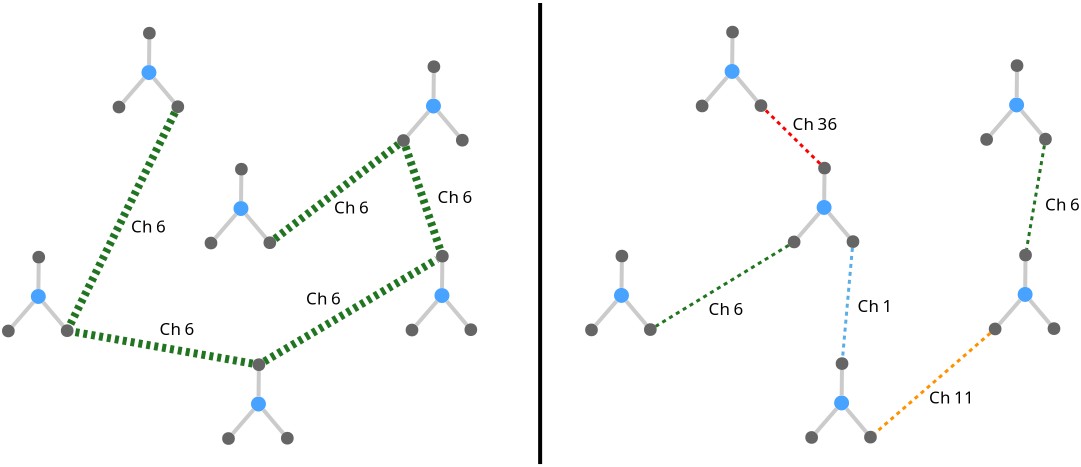<?xml version="1.0" encoding="UTF-8"?>
<dia:diagram xmlns:dia="http://www.lysator.liu.se/~alla/dia/">
  <dia:layer name="Hintergrund" visible="true" active="true">
    <dia:object type="Standard - Line" version="0" id="O0">
      <dia:attribute name="obj_pos">
        <dia:point val="25.726,20.062"/>
      </dia:attribute>
      <dia:attribute name="obj_bb">
        <dia:rectangle val="16.531,18.239;25.958,20.294"/>
      </dia:attribute>
      <dia:attribute name="conn_endpoints">
        <dia:point val="25.726,20.062"/>
        <dia:point val="16.763,18.471"/>
      </dia:attribute>
      <dia:attribute name="numcp">
        <dia:int val="1"/>
      </dia:attribute>
      <dia:attribute name="line_color">
        <dia:color val="#217521"/>
      </dia:attribute>
      <dia:attribute name="line_width">
        <dia:real val="0.4"/>
      </dia:attribute>
      <dia:attribute name="line_style">
        <dia:enum val="4"/>
      </dia:attribute>
      <dia:attribute name="dashlength">
        <dia:real val="2"/>
      </dia:attribute>
      <dia:connections>
        <dia:connection handle="0" to="O19" connection="8"/>
        <dia:connection handle="1" to="O7" connection="8"/>
      </dia:connections>
    </dia:object>
    <dia:group>
      <dia:object type="Geometric - Perfect Circle" version="1" id="O1">
        <dia:attribute name="obj_pos">
          <dia:point val="14.685,16.382"/>
        </dia:attribute>
        <dia:attribute name="obj_bb">
          <dia:rectangle val="14.636,16.332;15.384,17.08"/>
        </dia:attribute>
        <dia:attribute name="meta">
          <dia:composite type="dict"/>
        </dia:attribute>
        <dia:attribute name="elem_corner">
          <dia:point val="14.685,16.382"/>
        </dia:attribute>
        <dia:attribute name="elem_width">
          <dia:real val="0.648"/>
        </dia:attribute>
        <dia:attribute name="elem_height">
          <dia:real val="0.648"/>
        </dia:attribute>
        <dia:attribute name="line_width">
          <dia:real val="0.1"/>
        </dia:attribute>
        <dia:attribute name="line_colour">
          <dia:color val="#47a3ff"/>
        </dia:attribute>
        <dia:attribute name="fill_colour">
          <dia:color val="#47a3ff"/>
        </dia:attribute>
        <dia:attribute name="show_background">
          <dia:boolean val="true"/>
        </dia:attribute>
        <dia:attribute name="line_style">
          <dia:enum val="0"/>
          <dia:real val="1"/>
        </dia:attribute>
        <dia:attribute name="flip_horizontal">
          <dia:boolean val="false"/>
        </dia:attribute>
        <dia:attribute name="flip_vertical">
          <dia:boolean val="false"/>
        </dia:attribute>
        <dia:attribute name="subscale">
          <dia:real val="1"/>
        </dia:attribute>
      </dia:object>
      <dia:object type="Geometric - Perfect Circle" version="1" id="O2">
        <dia:attribute name="obj_pos">
          <dia:point val="13.243,18.163"/>
        </dia:attribute>
        <dia:attribute name="obj_bb">
          <dia:rectangle val="13.193,18.113;13.828,18.748"/>
        </dia:attribute>
        <dia:attribute name="meta">
          <dia:composite type="dict"/>
        </dia:attribute>
        <dia:attribute name="elem_corner">
          <dia:point val="13.243,18.163"/>
        </dia:attribute>
        <dia:attribute name="elem_width">
          <dia:real val="0.535"/>
        </dia:attribute>
        <dia:attribute name="elem_height">
          <dia:real val="0.535"/>
        </dia:attribute>
        <dia:attribute name="line_width">
          <dia:real val="0.1"/>
        </dia:attribute>
        <dia:attribute name="line_colour">
          <dia:color val="#656565"/>
        </dia:attribute>
        <dia:attribute name="fill_colour">
          <dia:color val="#656565"/>
        </dia:attribute>
        <dia:attribute name="show_background">
          <dia:boolean val="true"/>
        </dia:attribute>
        <dia:attribute name="line_style">
          <dia:enum val="0"/>
          <dia:real val="1"/>
        </dia:attribute>
        <dia:attribute name="flip_horizontal">
          <dia:boolean val="false"/>
        </dia:attribute>
        <dia:attribute name="flip_vertical">
          <dia:boolean val="false"/>
        </dia:attribute>
        <dia:attribute name="subscale">
          <dia:real val="1"/>
        </dia:attribute>
      </dia:object>
      <dia:object type="Standard - Line" version="0" id="O3">
        <dia:attribute name="obj_pos">
          <dia:point val="13.719,18.191"/>
        </dia:attribute>
        <dia:attribute name="obj_bb">
          <dia:rectangle val="13.578,16.841;14.911,18.332"/>
        </dia:attribute>
        <dia:attribute name="conn_endpoints">
          <dia:point val="13.719,18.191"/>
          <dia:point val="14.77,16.982"/>
        </dia:attribute>
        <dia:attribute name="numcp">
          <dia:int val="1"/>
        </dia:attribute>
        <dia:attribute name="line_color">
          <dia:color val="#cbcbcb"/>
        </dia:attribute>
        <dia:attribute name="line_width">
          <dia:real val="0.2"/>
        </dia:attribute>
        <dia:connections>
          <dia:connection handle="0" to="O2" connection="8"/>
          <dia:connection handle="1" to="O1" connection="8"/>
        </dia:connections>
      </dia:object>
      <dia:object type="Standard - Line" version="0" id="O4">
        <dia:attribute name="obj_pos">
          <dia:point val="15.014,16.333"/>
        </dia:attribute>
        <dia:attribute name="obj_bb">
          <dia:rectangle val="14.912,14.957;15.128,16.434"/>
        </dia:attribute>
        <dia:attribute name="conn_endpoints">
          <dia:point val="15.014,16.333"/>
          <dia:point val="15.027,15.058"/>
        </dia:attribute>
        <dia:attribute name="numcp">
          <dia:int val="1"/>
        </dia:attribute>
        <dia:attribute name="line_color">
          <dia:color val="#cbcbcb"/>
        </dia:attribute>
        <dia:attribute name="line_width">
          <dia:real val="0.2"/>
        </dia:attribute>
        <dia:connections>
          <dia:connection handle="0" to="O1" connection="8"/>
          <dia:connection handle="1" to="O5" connection="8"/>
        </dia:connections>
      </dia:object>
      <dia:object type="Geometric - Perfect Circle" version="1" id="O5">
        <dia:attribute name="obj_pos">
          <dia:point val="14.763,14.473"/>
        </dia:attribute>
        <dia:attribute name="obj_bb">
          <dia:rectangle val="14.713,14.423;15.348,15.058"/>
        </dia:attribute>
        <dia:attribute name="meta">
          <dia:composite type="dict"/>
        </dia:attribute>
        <dia:attribute name="elem_corner">
          <dia:point val="14.763,14.473"/>
        </dia:attribute>
        <dia:attribute name="elem_width">
          <dia:real val="0.535"/>
        </dia:attribute>
        <dia:attribute name="elem_height">
          <dia:real val="0.535"/>
        </dia:attribute>
        <dia:attribute name="line_width">
          <dia:real val="0.1"/>
        </dia:attribute>
        <dia:attribute name="line_colour">
          <dia:color val="#656565"/>
        </dia:attribute>
        <dia:attribute name="fill_colour">
          <dia:color val="#656565"/>
        </dia:attribute>
        <dia:attribute name="show_background">
          <dia:boolean val="true"/>
        </dia:attribute>
        <dia:attribute name="line_style">
          <dia:enum val="0"/>
          <dia:real val="1"/>
        </dia:attribute>
        <dia:attribute name="flip_horizontal">
          <dia:boolean val="false"/>
        </dia:attribute>
        <dia:attribute name="flip_vertical">
          <dia:boolean val="false"/>
        </dia:attribute>
        <dia:attribute name="subscale">
          <dia:real val="1"/>
        </dia:attribute>
      </dia:object>
      <dia:object type="Standard - Line" version="0" id="O6">
        <dia:attribute name="obj_pos">
          <dia:point val="16.247,18.173"/>
        </dia:attribute>
        <dia:attribute name="obj_bb">
          <dia:rectangle val="15.11,16.851;16.388,18.314"/>
        </dia:attribute>
        <dia:attribute name="conn_endpoints">
          <dia:point val="16.247,18.173"/>
          <dia:point val="15.251,16.992"/>
        </dia:attribute>
        <dia:attribute name="numcp">
          <dia:int val="1"/>
        </dia:attribute>
        <dia:attribute name="line_color">
          <dia:color val="#cbcbcb"/>
        </dia:attribute>
        <dia:attribute name="line_width">
          <dia:real val="0.2"/>
        </dia:attribute>
        <dia:connections>
          <dia:connection handle="0" to="O7" connection="8"/>
          <dia:connection handle="1" to="O1" connection="8"/>
        </dia:connections>
      </dia:object>
      <dia:object type="Geometric - Perfect Circle" version="1" id="O7">
        <dia:attribute name="obj_pos">
          <dia:point val="16.185,18.148"/>
        </dia:attribute>
        <dia:attribute name="obj_bb">
          <dia:rectangle val="16.135,18.098;16.77,18.733"/>
        </dia:attribute>
        <dia:attribute name="meta">
          <dia:composite type="dict"/>
        </dia:attribute>
        <dia:attribute name="elem_corner">
          <dia:point val="16.185,18.148"/>
        </dia:attribute>
        <dia:attribute name="elem_width">
          <dia:real val="0.535"/>
        </dia:attribute>
        <dia:attribute name="elem_height">
          <dia:real val="0.535"/>
        </dia:attribute>
        <dia:attribute name="line_width">
          <dia:real val="0.1"/>
        </dia:attribute>
        <dia:attribute name="line_colour">
          <dia:color val="#656565"/>
        </dia:attribute>
        <dia:attribute name="fill_colour">
          <dia:color val="#656565"/>
        </dia:attribute>
        <dia:attribute name="show_background">
          <dia:boolean val="true"/>
        </dia:attribute>
        <dia:attribute name="line_style">
          <dia:enum val="0"/>
          <dia:real val="1"/>
        </dia:attribute>
        <dia:attribute name="flip_horizontal">
          <dia:boolean val="false"/>
        </dia:attribute>
        <dia:attribute name="flip_vertical">
          <dia:boolean val="false"/>
        </dia:attribute>
        <dia:attribute name="subscale">
          <dia:real val="1"/>
        </dia:attribute>
      </dia:object>
    </dia:group>
    <dia:group>
      <dia:object type="Geometric - Perfect Circle" version="1" id="O8">
        <dia:attribute name="obj_pos">
          <dia:point val="24.817,11.984"/>
        </dia:attribute>
        <dia:attribute name="obj_bb">
          <dia:rectangle val="24.767,11.934;25.516,12.682"/>
        </dia:attribute>
        <dia:attribute name="meta">
          <dia:composite type="dict"/>
        </dia:attribute>
        <dia:attribute name="elem_corner">
          <dia:point val="24.817,11.984"/>
        </dia:attribute>
        <dia:attribute name="elem_width">
          <dia:real val="0.648"/>
        </dia:attribute>
        <dia:attribute name="elem_height">
          <dia:real val="0.648"/>
        </dia:attribute>
        <dia:attribute name="line_width">
          <dia:real val="0.1"/>
        </dia:attribute>
        <dia:attribute name="line_colour">
          <dia:color val="#47a3ff"/>
        </dia:attribute>
        <dia:attribute name="fill_colour">
          <dia:color val="#47a3ff"/>
        </dia:attribute>
        <dia:attribute name="show_background">
          <dia:boolean val="true"/>
        </dia:attribute>
        <dia:attribute name="line_style">
          <dia:enum val="0"/>
          <dia:real val="1"/>
        </dia:attribute>
        <dia:attribute name="flip_horizontal">
          <dia:boolean val="false"/>
        </dia:attribute>
        <dia:attribute name="flip_vertical">
          <dia:boolean val="false"/>
        </dia:attribute>
        <dia:attribute name="subscale">
          <dia:real val="1"/>
        </dia:attribute>
      </dia:object>
      <dia:object type="Geometric - Perfect Circle" version="1" id="O9">
        <dia:attribute name="obj_pos">
          <dia:point val="23.375,13.766"/>
        </dia:attribute>
        <dia:attribute name="obj_bb">
          <dia:rectangle val="23.325,13.716;23.96,14.351"/>
        </dia:attribute>
        <dia:attribute name="meta">
          <dia:composite type="dict"/>
        </dia:attribute>
        <dia:attribute name="elem_corner">
          <dia:point val="23.375,13.766"/>
        </dia:attribute>
        <dia:attribute name="elem_width">
          <dia:real val="0.535"/>
        </dia:attribute>
        <dia:attribute name="elem_height">
          <dia:real val="0.535"/>
        </dia:attribute>
        <dia:attribute name="line_width">
          <dia:real val="0.1"/>
        </dia:attribute>
        <dia:attribute name="line_colour">
          <dia:color val="#656565"/>
        </dia:attribute>
        <dia:attribute name="fill_colour">
          <dia:color val="#656565"/>
        </dia:attribute>
        <dia:attribute name="show_background">
          <dia:boolean val="true"/>
        </dia:attribute>
        <dia:attribute name="line_style">
          <dia:enum val="0"/>
          <dia:real val="1"/>
        </dia:attribute>
        <dia:attribute name="flip_horizontal">
          <dia:boolean val="false"/>
        </dia:attribute>
        <dia:attribute name="flip_vertical">
          <dia:boolean val="false"/>
        </dia:attribute>
        <dia:attribute name="subscale">
          <dia:real val="1"/>
        </dia:attribute>
      </dia:object>
      <dia:object type="Standard - Line" version="0" id="O10">
        <dia:attribute name="obj_pos">
          <dia:point val="23.851,13.793"/>
        </dia:attribute>
        <dia:attribute name="obj_bb">
          <dia:rectangle val="23.71,12.443;25.043,13.934"/>
        </dia:attribute>
        <dia:attribute name="conn_endpoints">
          <dia:point val="23.851,13.793"/>
          <dia:point val="24.901,12.584"/>
        </dia:attribute>
        <dia:attribute name="numcp">
          <dia:int val="1"/>
        </dia:attribute>
        <dia:attribute name="line_color">
          <dia:color val="#cbcbcb"/>
        </dia:attribute>
        <dia:attribute name="line_width">
          <dia:real val="0.2"/>
        </dia:attribute>
        <dia:connections>
          <dia:connection handle="0" to="O9" connection="8"/>
          <dia:connection handle="1" to="O8" connection="8"/>
        </dia:connections>
      </dia:object>
      <dia:object type="Standard - Line" version="0" id="O11">
        <dia:attribute name="obj_pos">
          <dia:point val="25.145,11.935"/>
        </dia:attribute>
        <dia:attribute name="obj_bb">
          <dia:rectangle val="25.044,10.559;25.26,12.036"/>
        </dia:attribute>
        <dia:attribute name="conn_endpoints">
          <dia:point val="25.145,11.935"/>
          <dia:point val="25.159,10.66"/>
        </dia:attribute>
        <dia:attribute name="numcp">
          <dia:int val="1"/>
        </dia:attribute>
        <dia:attribute name="line_color">
          <dia:color val="#cbcbcb"/>
        </dia:attribute>
        <dia:attribute name="line_width">
          <dia:real val="0.2"/>
        </dia:attribute>
        <dia:connections>
          <dia:connection handle="0" to="O8" connection="8"/>
          <dia:connection handle="1" to="O12" connection="8"/>
        </dia:connections>
      </dia:object>
      <dia:object type="Geometric - Perfect Circle" version="1" id="O12">
        <dia:attribute name="obj_pos">
          <dia:point val="24.895,10.075"/>
        </dia:attribute>
        <dia:attribute name="obj_bb">
          <dia:rectangle val="24.845,10.025;25.48,10.66"/>
        </dia:attribute>
        <dia:attribute name="meta">
          <dia:composite type="dict"/>
        </dia:attribute>
        <dia:attribute name="elem_corner">
          <dia:point val="24.895,10.075"/>
        </dia:attribute>
        <dia:attribute name="elem_width">
          <dia:real val="0.535"/>
        </dia:attribute>
        <dia:attribute name="elem_height">
          <dia:real val="0.535"/>
        </dia:attribute>
        <dia:attribute name="line_width">
          <dia:real val="0.1"/>
        </dia:attribute>
        <dia:attribute name="line_colour">
          <dia:color val="#656565"/>
        </dia:attribute>
        <dia:attribute name="fill_colour">
          <dia:color val="#656565"/>
        </dia:attribute>
        <dia:attribute name="show_background">
          <dia:boolean val="true"/>
        </dia:attribute>
        <dia:attribute name="line_style">
          <dia:enum val="0"/>
          <dia:real val="1"/>
        </dia:attribute>
        <dia:attribute name="flip_horizontal">
          <dia:boolean val="false"/>
        </dia:attribute>
        <dia:attribute name="flip_vertical">
          <dia:boolean val="false"/>
        </dia:attribute>
        <dia:attribute name="subscale">
          <dia:real val="1"/>
        </dia:attribute>
      </dia:object>
      <dia:object type="Standard - Line" version="0" id="O13">
        <dia:attribute name="obj_pos">
          <dia:point val="26.379,13.775"/>
        </dia:attribute>
        <dia:attribute name="obj_bb">
          <dia:rectangle val="25.242,12.453;26.52,13.916"/>
        </dia:attribute>
        <dia:attribute name="conn_endpoints">
          <dia:point val="26.379,13.775"/>
          <dia:point val="25.383,12.594"/>
        </dia:attribute>
        <dia:attribute name="numcp">
          <dia:int val="1"/>
        </dia:attribute>
        <dia:attribute name="line_color">
          <dia:color val="#cbcbcb"/>
        </dia:attribute>
        <dia:attribute name="line_width">
          <dia:real val="0.2"/>
        </dia:attribute>
        <dia:connections>
          <dia:connection handle="0" to="O14" connection="8"/>
          <dia:connection handle="1" to="O8" connection="8"/>
        </dia:connections>
      </dia:object>
      <dia:object type="Geometric - Perfect Circle" version="1" id="O14">
        <dia:attribute name="obj_pos">
          <dia:point val="26.317,13.75"/>
        </dia:attribute>
        <dia:attribute name="obj_bb">
          <dia:rectangle val="26.267,13.7;26.901,14.335"/>
        </dia:attribute>
        <dia:attribute name="meta">
          <dia:composite type="dict"/>
        </dia:attribute>
        <dia:attribute name="elem_corner">
          <dia:point val="26.317,13.75"/>
        </dia:attribute>
        <dia:attribute name="elem_width">
          <dia:real val="0.535"/>
        </dia:attribute>
        <dia:attribute name="elem_height">
          <dia:real val="0.535"/>
        </dia:attribute>
        <dia:attribute name="line_width">
          <dia:real val="0.1"/>
        </dia:attribute>
        <dia:attribute name="line_colour">
          <dia:color val="#656565"/>
        </dia:attribute>
        <dia:attribute name="fill_colour">
          <dia:color val="#656565"/>
        </dia:attribute>
        <dia:attribute name="show_background">
          <dia:boolean val="true"/>
        </dia:attribute>
        <dia:attribute name="line_style">
          <dia:enum val="0"/>
          <dia:real val="1"/>
        </dia:attribute>
        <dia:attribute name="flip_horizontal">
          <dia:boolean val="false"/>
        </dia:attribute>
        <dia:attribute name="flip_vertical">
          <dia:boolean val="false"/>
        </dia:attribute>
        <dia:attribute name="subscale">
          <dia:real val="1"/>
        </dia:attribute>
      </dia:object>
    </dia:group>
    <dia:group>
      <dia:object type="Geometric - Perfect Circle" version="1" id="O15">
        <dia:attribute name="obj_pos">
          <dia:point val="25.692,21.759"/>
        </dia:attribute>
        <dia:attribute name="obj_bb">
          <dia:rectangle val="25.642,21.709;26.391,22.457"/>
        </dia:attribute>
        <dia:attribute name="meta">
          <dia:composite type="dict"/>
        </dia:attribute>
        <dia:attribute name="elem_corner">
          <dia:point val="25.692,21.759"/>
        </dia:attribute>
        <dia:attribute name="elem_width">
          <dia:real val="0.648"/>
        </dia:attribute>
        <dia:attribute name="elem_height">
          <dia:real val="0.648"/>
        </dia:attribute>
        <dia:attribute name="line_width">
          <dia:real val="0.1"/>
        </dia:attribute>
        <dia:attribute name="line_colour">
          <dia:color val="#47a3ff"/>
        </dia:attribute>
        <dia:attribute name="fill_colour">
          <dia:color val="#47a3ff"/>
        </dia:attribute>
        <dia:attribute name="show_background">
          <dia:boolean val="true"/>
        </dia:attribute>
        <dia:attribute name="line_style">
          <dia:enum val="0"/>
          <dia:real val="1"/>
        </dia:attribute>
        <dia:attribute name="flip_horizontal">
          <dia:boolean val="false"/>
        </dia:attribute>
        <dia:attribute name="flip_vertical">
          <dia:boolean val="false"/>
        </dia:attribute>
        <dia:attribute name="subscale">
          <dia:real val="1"/>
        </dia:attribute>
      </dia:object>
      <dia:object type="Geometric - Perfect Circle" version="1" id="O16">
        <dia:attribute name="obj_pos">
          <dia:point val="24.25,23.541"/>
        </dia:attribute>
        <dia:attribute name="obj_bb">
          <dia:rectangle val="24.2,23.491;24.835,24.126"/>
        </dia:attribute>
        <dia:attribute name="meta">
          <dia:composite type="dict"/>
        </dia:attribute>
        <dia:attribute name="elem_corner">
          <dia:point val="24.25,23.541"/>
        </dia:attribute>
        <dia:attribute name="elem_width">
          <dia:real val="0.535"/>
        </dia:attribute>
        <dia:attribute name="elem_height">
          <dia:real val="0.535"/>
        </dia:attribute>
        <dia:attribute name="line_width">
          <dia:real val="0.1"/>
        </dia:attribute>
        <dia:attribute name="line_colour">
          <dia:color val="#656565"/>
        </dia:attribute>
        <dia:attribute name="fill_colour">
          <dia:color val="#656565"/>
        </dia:attribute>
        <dia:attribute name="show_background">
          <dia:boolean val="true"/>
        </dia:attribute>
        <dia:attribute name="line_style">
          <dia:enum val="0"/>
          <dia:real val="1"/>
        </dia:attribute>
        <dia:attribute name="flip_horizontal">
          <dia:boolean val="false"/>
        </dia:attribute>
        <dia:attribute name="flip_vertical">
          <dia:boolean val="false"/>
        </dia:attribute>
        <dia:attribute name="subscale">
          <dia:real val="1"/>
        </dia:attribute>
      </dia:object>
      <dia:object type="Standard - Line" version="0" id="O17">
        <dia:attribute name="obj_pos">
          <dia:point val="24.726,23.569"/>
        </dia:attribute>
        <dia:attribute name="obj_bb">
          <dia:rectangle val="24.585,22.218;25.918,23.709"/>
        </dia:attribute>
        <dia:attribute name="conn_endpoints">
          <dia:point val="24.726,23.569"/>
          <dia:point val="25.776,22.359"/>
        </dia:attribute>
        <dia:attribute name="numcp">
          <dia:int val="1"/>
        </dia:attribute>
        <dia:attribute name="line_color">
          <dia:color val="#cbcbcb"/>
        </dia:attribute>
        <dia:attribute name="line_width">
          <dia:real val="0.2"/>
        </dia:attribute>
        <dia:connections>
          <dia:connection handle="0" to="O16" connection="8"/>
          <dia:connection handle="1" to="O15" connection="8"/>
        </dia:connections>
      </dia:object>
      <dia:object type="Standard - Line" version="0" id="O18">
        <dia:attribute name="obj_pos">
          <dia:point val="26.02,21.71"/>
        </dia:attribute>
        <dia:attribute name="obj_bb">
          <dia:rectangle val="25.919,20.334;26.135,21.811"/>
        </dia:attribute>
        <dia:attribute name="conn_endpoints">
          <dia:point val="26.02,21.71"/>
          <dia:point val="26.034,20.435"/>
        </dia:attribute>
        <dia:attribute name="numcp">
          <dia:int val="1"/>
        </dia:attribute>
        <dia:attribute name="line_color">
          <dia:color val="#cbcbcb"/>
        </dia:attribute>
        <dia:attribute name="line_width">
          <dia:real val="0.2"/>
        </dia:attribute>
        <dia:connections>
          <dia:connection handle="0" to="O15" connection="8"/>
          <dia:connection handle="1" to="O19" connection="8"/>
        </dia:connections>
      </dia:object>
      <dia:object type="Geometric - Perfect Circle" version="1" id="O19">
        <dia:attribute name="obj_pos">
          <dia:point val="25.77,19.85"/>
        </dia:attribute>
        <dia:attribute name="obj_bb">
          <dia:rectangle val="25.72,19.8;26.355,20.435"/>
        </dia:attribute>
        <dia:attribute name="meta">
          <dia:composite type="dict"/>
        </dia:attribute>
        <dia:attribute name="elem_corner">
          <dia:point val="25.77,19.85"/>
        </dia:attribute>
        <dia:attribute name="elem_width">
          <dia:real val="0.535"/>
        </dia:attribute>
        <dia:attribute name="elem_height">
          <dia:real val="0.535"/>
        </dia:attribute>
        <dia:attribute name="line_width">
          <dia:real val="0.1"/>
        </dia:attribute>
        <dia:attribute name="line_colour">
          <dia:color val="#656565"/>
        </dia:attribute>
        <dia:attribute name="fill_colour">
          <dia:color val="#656565"/>
        </dia:attribute>
        <dia:attribute name="show_background">
          <dia:boolean val="true"/>
        </dia:attribute>
        <dia:attribute name="line_style">
          <dia:enum val="0"/>
          <dia:real val="1"/>
        </dia:attribute>
        <dia:attribute name="flip_horizontal">
          <dia:boolean val="false"/>
        </dia:attribute>
        <dia:attribute name="flip_vertical">
          <dia:boolean val="false"/>
        </dia:attribute>
        <dia:attribute name="subscale">
          <dia:real val="1"/>
        </dia:attribute>
      </dia:object>
      <dia:object type="Standard - Line" version="0" id="O20">
        <dia:attribute name="obj_pos">
          <dia:point val="27.254,23.55"/>
        </dia:attribute>
        <dia:attribute name="obj_bb">
          <dia:rectangle val="26.117,22.228;27.395,23.691"/>
        </dia:attribute>
        <dia:attribute name="conn_endpoints">
          <dia:point val="27.254,23.55"/>
          <dia:point val="26.258,22.369"/>
        </dia:attribute>
        <dia:attribute name="numcp">
          <dia:int val="1"/>
        </dia:attribute>
        <dia:attribute name="line_color">
          <dia:color val="#cbcbcb"/>
        </dia:attribute>
        <dia:attribute name="line_width">
          <dia:real val="0.2"/>
        </dia:attribute>
        <dia:connections>
          <dia:connection handle="0" to="O21" connection="8"/>
          <dia:connection handle="1" to="O15" connection="8"/>
        </dia:connections>
      </dia:object>
      <dia:object type="Geometric - Perfect Circle" version="1" id="O21">
        <dia:attribute name="obj_pos">
          <dia:point val="27.192,23.525"/>
        </dia:attribute>
        <dia:attribute name="obj_bb">
          <dia:rectangle val="27.142,23.475;27.776,24.11"/>
        </dia:attribute>
        <dia:attribute name="meta">
          <dia:composite type="dict"/>
        </dia:attribute>
        <dia:attribute name="elem_corner">
          <dia:point val="27.192,23.525"/>
        </dia:attribute>
        <dia:attribute name="elem_width">
          <dia:real val="0.535"/>
        </dia:attribute>
        <dia:attribute name="elem_height">
          <dia:real val="0.535"/>
        </dia:attribute>
        <dia:attribute name="line_width">
          <dia:real val="0.1"/>
        </dia:attribute>
        <dia:attribute name="line_colour">
          <dia:color val="#656565"/>
        </dia:attribute>
        <dia:attribute name="fill_colour">
          <dia:color val="#656565"/>
        </dia:attribute>
        <dia:attribute name="show_background">
          <dia:boolean val="true"/>
        </dia:attribute>
        <dia:attribute name="line_style">
          <dia:enum val="0"/>
          <dia:real val="1"/>
        </dia:attribute>
        <dia:attribute name="flip_horizontal">
          <dia:boolean val="false"/>
        </dia:attribute>
        <dia:attribute name="flip_vertical">
          <dia:boolean val="false"/>
        </dia:attribute>
        <dia:attribute name="subscale">
          <dia:real val="1"/>
        </dia:attribute>
      </dia:object>
    </dia:group>
    <dia:group>
      <dia:object type="Geometric - Perfect Circle" version="1" id="O22">
        <dia:attribute name="obj_pos">
          <dia:point val="20.217,5.184"/>
        </dia:attribute>
        <dia:attribute name="obj_bb">
          <dia:rectangle val="20.167,5.134;20.916,5.882"/>
        </dia:attribute>
        <dia:attribute name="meta">
          <dia:composite type="dict"/>
        </dia:attribute>
        <dia:attribute name="elem_corner">
          <dia:point val="20.217,5.184"/>
        </dia:attribute>
        <dia:attribute name="elem_width">
          <dia:real val="0.648"/>
        </dia:attribute>
        <dia:attribute name="elem_height">
          <dia:real val="0.648"/>
        </dia:attribute>
        <dia:attribute name="line_width">
          <dia:real val="0.1"/>
        </dia:attribute>
        <dia:attribute name="line_colour">
          <dia:color val="#47a3ff"/>
        </dia:attribute>
        <dia:attribute name="fill_colour">
          <dia:color val="#47a3ff"/>
        </dia:attribute>
        <dia:attribute name="show_background">
          <dia:boolean val="true"/>
        </dia:attribute>
        <dia:attribute name="line_style">
          <dia:enum val="0"/>
          <dia:real val="1"/>
        </dia:attribute>
        <dia:attribute name="flip_horizontal">
          <dia:boolean val="false"/>
        </dia:attribute>
        <dia:attribute name="flip_vertical">
          <dia:boolean val="false"/>
        </dia:attribute>
        <dia:attribute name="subscale">
          <dia:real val="1"/>
        </dia:attribute>
      </dia:object>
      <dia:object type="Geometric - Perfect Circle" version="1" id="O23">
        <dia:attribute name="obj_pos">
          <dia:point val="18.775,6.966"/>
        </dia:attribute>
        <dia:attribute name="obj_bb">
          <dia:rectangle val="18.725,6.916;19.36,7.551"/>
        </dia:attribute>
        <dia:attribute name="meta">
          <dia:composite type="dict"/>
        </dia:attribute>
        <dia:attribute name="elem_corner">
          <dia:point val="18.775,6.966"/>
        </dia:attribute>
        <dia:attribute name="elem_width">
          <dia:real val="0.535"/>
        </dia:attribute>
        <dia:attribute name="elem_height">
          <dia:real val="0.535"/>
        </dia:attribute>
        <dia:attribute name="line_width">
          <dia:real val="0.1"/>
        </dia:attribute>
        <dia:attribute name="line_colour">
          <dia:color val="#656565"/>
        </dia:attribute>
        <dia:attribute name="fill_colour">
          <dia:color val="#656565"/>
        </dia:attribute>
        <dia:attribute name="show_background">
          <dia:boolean val="true"/>
        </dia:attribute>
        <dia:attribute name="line_style">
          <dia:enum val="0"/>
          <dia:real val="1"/>
        </dia:attribute>
        <dia:attribute name="flip_horizontal">
          <dia:boolean val="false"/>
        </dia:attribute>
        <dia:attribute name="flip_vertical">
          <dia:boolean val="false"/>
        </dia:attribute>
        <dia:attribute name="subscale">
          <dia:real val="1"/>
        </dia:attribute>
      </dia:object>
      <dia:object type="Standard - Line" version="0" id="O24">
        <dia:attribute name="obj_pos">
          <dia:point val="19.251,6.993"/>
        </dia:attribute>
        <dia:attribute name="obj_bb">
          <dia:rectangle val="19.11,5.643;20.443,7.135"/>
        </dia:attribute>
        <dia:attribute name="conn_endpoints">
          <dia:point val="19.251,6.993"/>
          <dia:point val="20.302,5.784"/>
        </dia:attribute>
        <dia:attribute name="numcp">
          <dia:int val="1"/>
        </dia:attribute>
        <dia:attribute name="line_color">
          <dia:color val="#cbcbcb"/>
        </dia:attribute>
        <dia:attribute name="line_width">
          <dia:real val="0.2"/>
        </dia:attribute>
        <dia:connections>
          <dia:connection handle="0" to="O23" connection="8"/>
          <dia:connection handle="1" to="O22" connection="8"/>
        </dia:connections>
      </dia:object>
      <dia:object type="Standard - Line" version="0" id="O25">
        <dia:attribute name="obj_pos">
          <dia:point val="20.546,5.135"/>
        </dia:attribute>
        <dia:attribute name="obj_bb">
          <dia:rectangle val="20.444,3.759;20.66,5.236"/>
        </dia:attribute>
        <dia:attribute name="conn_endpoints">
          <dia:point val="20.546,5.135"/>
          <dia:point val="20.559,3.86"/>
        </dia:attribute>
        <dia:attribute name="numcp">
          <dia:int val="1"/>
        </dia:attribute>
        <dia:attribute name="line_color">
          <dia:color val="#cbcbcb"/>
        </dia:attribute>
        <dia:attribute name="line_width">
          <dia:real val="0.2"/>
        </dia:attribute>
        <dia:connections>
          <dia:connection handle="0" to="O22" connection="8"/>
          <dia:connection handle="1" to="O26" connection="8"/>
        </dia:connections>
      </dia:object>
      <dia:object type="Geometric - Perfect Circle" version="1" id="O26">
        <dia:attribute name="obj_pos">
          <dia:point val="20.294,3.275"/>
        </dia:attribute>
        <dia:attribute name="obj_bb">
          <dia:rectangle val="20.244,3.225;20.88,3.86"/>
        </dia:attribute>
        <dia:attribute name="meta">
          <dia:composite type="dict"/>
        </dia:attribute>
        <dia:attribute name="elem_corner">
          <dia:point val="20.294,3.275"/>
        </dia:attribute>
        <dia:attribute name="elem_width">
          <dia:real val="0.535"/>
        </dia:attribute>
        <dia:attribute name="elem_height">
          <dia:real val="0.535"/>
        </dia:attribute>
        <dia:attribute name="line_width">
          <dia:real val="0.1"/>
        </dia:attribute>
        <dia:attribute name="line_colour">
          <dia:color val="#656565"/>
        </dia:attribute>
        <dia:attribute name="fill_colour">
          <dia:color val="#656565"/>
        </dia:attribute>
        <dia:attribute name="show_background">
          <dia:boolean val="true"/>
        </dia:attribute>
        <dia:attribute name="line_style">
          <dia:enum val="0"/>
          <dia:real val="1"/>
        </dia:attribute>
        <dia:attribute name="flip_horizontal">
          <dia:boolean val="false"/>
        </dia:attribute>
        <dia:attribute name="flip_vertical">
          <dia:boolean val="false"/>
        </dia:attribute>
        <dia:attribute name="subscale">
          <dia:real val="1"/>
        </dia:attribute>
      </dia:object>
      <dia:object type="Standard - Line" version="0" id="O27">
        <dia:attribute name="obj_pos">
          <dia:point val="21.779,6.975"/>
        </dia:attribute>
        <dia:attribute name="obj_bb">
          <dia:rectangle val="20.642,5.653;21.92,7.116"/>
        </dia:attribute>
        <dia:attribute name="conn_endpoints">
          <dia:point val="21.779,6.975"/>
          <dia:point val="20.783,5.794"/>
        </dia:attribute>
        <dia:attribute name="numcp">
          <dia:int val="1"/>
        </dia:attribute>
        <dia:attribute name="line_color">
          <dia:color val="#cbcbcb"/>
        </dia:attribute>
        <dia:attribute name="line_width">
          <dia:real val="0.2"/>
        </dia:attribute>
        <dia:connections>
          <dia:connection handle="0" to="O28" connection="8"/>
          <dia:connection handle="1" to="O22" connection="8"/>
        </dia:connections>
      </dia:object>
      <dia:object type="Geometric - Perfect Circle" version="1" id="O28">
        <dia:attribute name="obj_pos">
          <dia:point val="21.716,6.95"/>
        </dia:attribute>
        <dia:attribute name="obj_bb">
          <dia:rectangle val="21.666,6.9;22.302,7.535"/>
        </dia:attribute>
        <dia:attribute name="meta">
          <dia:composite type="dict"/>
        </dia:attribute>
        <dia:attribute name="elem_corner">
          <dia:point val="21.716,6.95"/>
        </dia:attribute>
        <dia:attribute name="elem_width">
          <dia:real val="0.535"/>
        </dia:attribute>
        <dia:attribute name="elem_height">
          <dia:real val="0.535"/>
        </dia:attribute>
        <dia:attribute name="line_width">
          <dia:real val="0.1"/>
        </dia:attribute>
        <dia:attribute name="line_colour">
          <dia:color val="#656565"/>
        </dia:attribute>
        <dia:attribute name="fill_colour">
          <dia:color val="#656565"/>
        </dia:attribute>
        <dia:attribute name="show_background">
          <dia:boolean val="true"/>
        </dia:attribute>
        <dia:attribute name="line_style">
          <dia:enum val="0"/>
          <dia:real val="1"/>
        </dia:attribute>
        <dia:attribute name="flip_horizontal">
          <dia:boolean val="false"/>
        </dia:attribute>
        <dia:attribute name="flip_vertical">
          <dia:boolean val="false"/>
        </dia:attribute>
        <dia:attribute name="subscale">
          <dia:real val="1"/>
        </dia:attribute>
      </dia:object>
    </dia:group>
    <dia:group>
      <dia:object type="Geometric - Perfect Circle" version="1" id="O29">
        <dia:attribute name="obj_pos">
          <dia:point val="34.442,6.859"/>
        </dia:attribute>
        <dia:attribute name="obj_bb">
          <dia:rectangle val="34.392,6.809;35.141,7.557"/>
        </dia:attribute>
        <dia:attribute name="meta">
          <dia:composite type="dict"/>
        </dia:attribute>
        <dia:attribute name="elem_corner">
          <dia:point val="34.442,6.859"/>
        </dia:attribute>
        <dia:attribute name="elem_width">
          <dia:real val="0.648"/>
        </dia:attribute>
        <dia:attribute name="elem_height">
          <dia:real val="0.648"/>
        </dia:attribute>
        <dia:attribute name="line_width">
          <dia:real val="0.1"/>
        </dia:attribute>
        <dia:attribute name="line_colour">
          <dia:color val="#47a3ff"/>
        </dia:attribute>
        <dia:attribute name="fill_colour">
          <dia:color val="#47a3ff"/>
        </dia:attribute>
        <dia:attribute name="show_background">
          <dia:boolean val="true"/>
        </dia:attribute>
        <dia:attribute name="line_style">
          <dia:enum val="0"/>
          <dia:real val="1"/>
        </dia:attribute>
        <dia:attribute name="flip_horizontal">
          <dia:boolean val="false"/>
        </dia:attribute>
        <dia:attribute name="flip_vertical">
          <dia:boolean val="false"/>
        </dia:attribute>
        <dia:attribute name="subscale">
          <dia:real val="1"/>
        </dia:attribute>
      </dia:object>
      <dia:object type="Geometric - Perfect Circle" version="1" id="O30">
        <dia:attribute name="obj_pos">
          <dia:point val="33,8.641"/>
        </dia:attribute>
        <dia:attribute name="obj_bb">
          <dia:rectangle val="32.95,8.591;33.585,9.226"/>
        </dia:attribute>
        <dia:attribute name="meta">
          <dia:composite type="dict"/>
        </dia:attribute>
        <dia:attribute name="elem_corner">
          <dia:point val="33,8.641"/>
        </dia:attribute>
        <dia:attribute name="elem_width">
          <dia:real val="0.535"/>
        </dia:attribute>
        <dia:attribute name="elem_height">
          <dia:real val="0.535"/>
        </dia:attribute>
        <dia:attribute name="line_width">
          <dia:real val="0.1"/>
        </dia:attribute>
        <dia:attribute name="line_colour">
          <dia:color val="#656565"/>
        </dia:attribute>
        <dia:attribute name="fill_colour">
          <dia:color val="#656565"/>
        </dia:attribute>
        <dia:attribute name="show_background">
          <dia:boolean val="true"/>
        </dia:attribute>
        <dia:attribute name="line_style">
          <dia:enum val="0"/>
          <dia:real val="1"/>
        </dia:attribute>
        <dia:attribute name="flip_horizontal">
          <dia:boolean val="false"/>
        </dia:attribute>
        <dia:attribute name="flip_vertical">
          <dia:boolean val="false"/>
        </dia:attribute>
        <dia:attribute name="subscale">
          <dia:real val="1"/>
        </dia:attribute>
      </dia:object>
      <dia:object type="Standard - Line" version="0" id="O31">
        <dia:attribute name="obj_pos">
          <dia:point val="33.476,8.668"/>
        </dia:attribute>
        <dia:attribute name="obj_bb">
          <dia:rectangle val="33.335,7.318;34.668,8.81"/>
        </dia:attribute>
        <dia:attribute name="conn_endpoints">
          <dia:point val="33.476,8.668"/>
          <dia:point val="34.526,7.459"/>
        </dia:attribute>
        <dia:attribute name="numcp">
          <dia:int val="1"/>
        </dia:attribute>
        <dia:attribute name="line_color">
          <dia:color val="#cbcbcb"/>
        </dia:attribute>
        <dia:attribute name="line_width">
          <dia:real val="0.2"/>
        </dia:attribute>
        <dia:connections>
          <dia:connection handle="0" to="O30" connection="8"/>
          <dia:connection handle="1" to="O29" connection="8"/>
        </dia:connections>
      </dia:object>
      <dia:object type="Standard - Line" version="0" id="O32">
        <dia:attribute name="obj_pos">
          <dia:point val="34.77,6.81"/>
        </dia:attribute>
        <dia:attribute name="obj_bb">
          <dia:rectangle val="34.669,5.434;34.885,6.911"/>
        </dia:attribute>
        <dia:attribute name="conn_endpoints">
          <dia:point val="34.77,6.81"/>
          <dia:point val="34.784,5.535"/>
        </dia:attribute>
        <dia:attribute name="numcp">
          <dia:int val="1"/>
        </dia:attribute>
        <dia:attribute name="line_color">
          <dia:color val="#cbcbcb"/>
        </dia:attribute>
        <dia:attribute name="line_width">
          <dia:real val="0.2"/>
        </dia:attribute>
        <dia:connections>
          <dia:connection handle="0" to="O29" connection="8"/>
          <dia:connection handle="1" to="O33" connection="8"/>
        </dia:connections>
      </dia:object>
      <dia:object type="Geometric - Perfect Circle" version="1" id="O33">
        <dia:attribute name="obj_pos">
          <dia:point val="34.52,4.95"/>
        </dia:attribute>
        <dia:attribute name="obj_bb">
          <dia:rectangle val="34.469,4.9;35.105,5.535"/>
        </dia:attribute>
        <dia:attribute name="meta">
          <dia:composite type="dict"/>
        </dia:attribute>
        <dia:attribute name="elem_corner">
          <dia:point val="34.52,4.95"/>
        </dia:attribute>
        <dia:attribute name="elem_width">
          <dia:real val="0.535"/>
        </dia:attribute>
        <dia:attribute name="elem_height">
          <dia:real val="0.535"/>
        </dia:attribute>
        <dia:attribute name="line_width">
          <dia:real val="0.1"/>
        </dia:attribute>
        <dia:attribute name="line_colour">
          <dia:color val="#656565"/>
        </dia:attribute>
        <dia:attribute name="fill_colour">
          <dia:color val="#656565"/>
        </dia:attribute>
        <dia:attribute name="show_background">
          <dia:boolean val="true"/>
        </dia:attribute>
        <dia:attribute name="line_style">
          <dia:enum val="0"/>
          <dia:real val="1"/>
        </dia:attribute>
        <dia:attribute name="flip_horizontal">
          <dia:boolean val="false"/>
        </dia:attribute>
        <dia:attribute name="flip_vertical">
          <dia:boolean val="false"/>
        </dia:attribute>
        <dia:attribute name="subscale">
          <dia:real val="1"/>
        </dia:attribute>
      </dia:object>
      <dia:object type="Standard - Line" version="0" id="O34">
        <dia:attribute name="obj_pos">
          <dia:point val="36.004,8.65"/>
        </dia:attribute>
        <dia:attribute name="obj_bb">
          <dia:rectangle val="34.867,7.328;36.145,8.791"/>
        </dia:attribute>
        <dia:attribute name="conn_endpoints">
          <dia:point val="36.004,8.65"/>
          <dia:point val="35.008,7.469"/>
        </dia:attribute>
        <dia:attribute name="numcp">
          <dia:int val="1"/>
        </dia:attribute>
        <dia:attribute name="line_color">
          <dia:color val="#cbcbcb"/>
        </dia:attribute>
        <dia:attribute name="line_width">
          <dia:real val="0.2"/>
        </dia:attribute>
        <dia:connections>
          <dia:connection handle="0" to="O35" connection="8"/>
          <dia:connection handle="1" to="O29" connection="8"/>
        </dia:connections>
      </dia:object>
      <dia:object type="Geometric - Perfect Circle" version="1" id="O35">
        <dia:attribute name="obj_pos">
          <dia:point val="35.941,8.625"/>
        </dia:attribute>
        <dia:attribute name="obj_bb">
          <dia:rectangle val="35.892,8.575;36.526,9.21"/>
        </dia:attribute>
        <dia:attribute name="meta">
          <dia:composite type="dict"/>
        </dia:attribute>
        <dia:attribute name="elem_corner">
          <dia:point val="35.941,8.625"/>
        </dia:attribute>
        <dia:attribute name="elem_width">
          <dia:real val="0.535"/>
        </dia:attribute>
        <dia:attribute name="elem_height">
          <dia:real val="0.535"/>
        </dia:attribute>
        <dia:attribute name="line_width">
          <dia:real val="0.1"/>
        </dia:attribute>
        <dia:attribute name="line_colour">
          <dia:color val="#656565"/>
        </dia:attribute>
        <dia:attribute name="fill_colour">
          <dia:color val="#656565"/>
        </dia:attribute>
        <dia:attribute name="show_background">
          <dia:boolean val="true"/>
        </dia:attribute>
        <dia:attribute name="line_style">
          <dia:enum val="0"/>
          <dia:real val="1"/>
        </dia:attribute>
        <dia:attribute name="flip_horizontal">
          <dia:boolean val="false"/>
        </dia:attribute>
        <dia:attribute name="flip_vertical">
          <dia:boolean val="false"/>
        </dia:attribute>
        <dia:attribute name="subscale">
          <dia:real val="1"/>
        </dia:attribute>
      </dia:object>
    </dia:group>
    <dia:group>
      <dia:object type="Geometric - Perfect Circle" version="1" id="O36">
        <dia:attribute name="obj_pos">
          <dia:point val="34.867,16.334"/>
        </dia:attribute>
        <dia:attribute name="obj_bb">
          <dia:rectangle val="34.817,16.284;35.566,17.032"/>
        </dia:attribute>
        <dia:attribute name="meta">
          <dia:composite type="dict"/>
        </dia:attribute>
        <dia:attribute name="elem_corner">
          <dia:point val="34.867,16.334"/>
        </dia:attribute>
        <dia:attribute name="elem_width">
          <dia:real val="0.648"/>
        </dia:attribute>
        <dia:attribute name="elem_height">
          <dia:real val="0.648"/>
        </dia:attribute>
        <dia:attribute name="line_width">
          <dia:real val="0.1"/>
        </dia:attribute>
        <dia:attribute name="line_colour">
          <dia:color val="#47a3ff"/>
        </dia:attribute>
        <dia:attribute name="fill_colour">
          <dia:color val="#47a3ff"/>
        </dia:attribute>
        <dia:attribute name="show_background">
          <dia:boolean val="true"/>
        </dia:attribute>
        <dia:attribute name="line_style">
          <dia:enum val="0"/>
          <dia:real val="1"/>
        </dia:attribute>
        <dia:attribute name="flip_horizontal">
          <dia:boolean val="false"/>
        </dia:attribute>
        <dia:attribute name="flip_vertical">
          <dia:boolean val="false"/>
        </dia:attribute>
        <dia:attribute name="subscale">
          <dia:real val="1"/>
        </dia:attribute>
      </dia:object>
      <dia:object type="Geometric - Perfect Circle" version="1" id="O37">
        <dia:attribute name="obj_pos">
          <dia:point val="33.425,18.116"/>
        </dia:attribute>
        <dia:attribute name="obj_bb">
          <dia:rectangle val="33.375,18.066;34.01,18.701"/>
        </dia:attribute>
        <dia:attribute name="meta">
          <dia:composite type="dict"/>
        </dia:attribute>
        <dia:attribute name="elem_corner">
          <dia:point val="33.425,18.116"/>
        </dia:attribute>
        <dia:attribute name="elem_width">
          <dia:real val="0.535"/>
        </dia:attribute>
        <dia:attribute name="elem_height">
          <dia:real val="0.535"/>
        </dia:attribute>
        <dia:attribute name="line_width">
          <dia:real val="0.1"/>
        </dia:attribute>
        <dia:attribute name="line_colour">
          <dia:color val="#656565"/>
        </dia:attribute>
        <dia:attribute name="fill_colour">
          <dia:color val="#656565"/>
        </dia:attribute>
        <dia:attribute name="show_background">
          <dia:boolean val="true"/>
        </dia:attribute>
        <dia:attribute name="line_style">
          <dia:enum val="0"/>
          <dia:real val="1"/>
        </dia:attribute>
        <dia:attribute name="flip_horizontal">
          <dia:boolean val="false"/>
        </dia:attribute>
        <dia:attribute name="flip_vertical">
          <dia:boolean val="false"/>
        </dia:attribute>
        <dia:attribute name="subscale">
          <dia:real val="1"/>
        </dia:attribute>
      </dia:object>
      <dia:object type="Standard - Line" version="0" id="O38">
        <dia:attribute name="obj_pos">
          <dia:point val="33.901,18.143"/>
        </dia:attribute>
        <dia:attribute name="obj_bb">
          <dia:rectangle val="33.76,16.793;35.093,18.285"/>
        </dia:attribute>
        <dia:attribute name="conn_endpoints">
          <dia:point val="33.901,18.143"/>
          <dia:point val="34.952,16.934"/>
        </dia:attribute>
        <dia:attribute name="numcp">
          <dia:int val="1"/>
        </dia:attribute>
        <dia:attribute name="line_color">
          <dia:color val="#cbcbcb"/>
        </dia:attribute>
        <dia:attribute name="line_width">
          <dia:real val="0.2"/>
        </dia:attribute>
        <dia:connections>
          <dia:connection handle="0" to="O37" connection="8"/>
          <dia:connection handle="1" to="O36" connection="8"/>
        </dia:connections>
      </dia:object>
      <dia:object type="Standard - Line" version="0" id="O39">
        <dia:attribute name="obj_pos">
          <dia:point val="35.196,16.285"/>
        </dia:attribute>
        <dia:attribute name="obj_bb">
          <dia:rectangle val="35.094,14.909;35.31,16.386"/>
        </dia:attribute>
        <dia:attribute name="conn_endpoints">
          <dia:point val="35.196,16.285"/>
          <dia:point val="35.209,15.01"/>
        </dia:attribute>
        <dia:attribute name="numcp">
          <dia:int val="1"/>
        </dia:attribute>
        <dia:attribute name="line_color">
          <dia:color val="#cbcbcb"/>
        </dia:attribute>
        <dia:attribute name="line_width">
          <dia:real val="0.2"/>
        </dia:attribute>
        <dia:connections>
          <dia:connection handle="0" to="O36" connection="8"/>
          <dia:connection handle="1" to="O40" connection="8"/>
        </dia:connections>
      </dia:object>
      <dia:object type="Geometric - Perfect Circle" version="1" id="O40">
        <dia:attribute name="obj_pos">
          <dia:point val="34.944,14.425"/>
        </dia:attribute>
        <dia:attribute name="obj_bb">
          <dia:rectangle val="34.895,14.375;35.529,15.01"/>
        </dia:attribute>
        <dia:attribute name="meta">
          <dia:composite type="dict"/>
        </dia:attribute>
        <dia:attribute name="elem_corner">
          <dia:point val="34.944,14.425"/>
        </dia:attribute>
        <dia:attribute name="elem_width">
          <dia:real val="0.535"/>
        </dia:attribute>
        <dia:attribute name="elem_height">
          <dia:real val="0.535"/>
        </dia:attribute>
        <dia:attribute name="line_width">
          <dia:real val="0.1"/>
        </dia:attribute>
        <dia:attribute name="line_colour">
          <dia:color val="#656565"/>
        </dia:attribute>
        <dia:attribute name="fill_colour">
          <dia:color val="#656565"/>
        </dia:attribute>
        <dia:attribute name="show_background">
          <dia:boolean val="true"/>
        </dia:attribute>
        <dia:attribute name="line_style">
          <dia:enum val="0"/>
          <dia:real val="1"/>
        </dia:attribute>
        <dia:attribute name="flip_horizontal">
          <dia:boolean val="false"/>
        </dia:attribute>
        <dia:attribute name="flip_vertical">
          <dia:boolean val="false"/>
        </dia:attribute>
        <dia:attribute name="subscale">
          <dia:real val="1"/>
        </dia:attribute>
      </dia:object>
      <dia:object type="Standard - Line" version="0" id="O41">
        <dia:attribute name="obj_pos">
          <dia:point val="36.429,18.125"/>
        </dia:attribute>
        <dia:attribute name="obj_bb">
          <dia:rectangle val="35.292,16.803;36.57,18.266"/>
        </dia:attribute>
        <dia:attribute name="conn_endpoints">
          <dia:point val="36.429,18.125"/>
          <dia:point val="35.433,16.944"/>
        </dia:attribute>
        <dia:attribute name="numcp">
          <dia:int val="1"/>
        </dia:attribute>
        <dia:attribute name="line_color">
          <dia:color val="#cbcbcb"/>
        </dia:attribute>
        <dia:attribute name="line_width">
          <dia:real val="0.2"/>
        </dia:attribute>
        <dia:connections>
          <dia:connection handle="0" to="O42" connection="8"/>
          <dia:connection handle="1" to="O36" connection="8"/>
        </dia:connections>
      </dia:object>
      <dia:object type="Geometric - Perfect Circle" version="1" id="O42">
        <dia:attribute name="obj_pos">
          <dia:point val="36.367,18.1"/>
        </dia:attribute>
        <dia:attribute name="obj_bb">
          <dia:rectangle val="36.316,18.05;36.952,18.685"/>
        </dia:attribute>
        <dia:attribute name="meta">
          <dia:composite type="dict"/>
        </dia:attribute>
        <dia:attribute name="elem_corner">
          <dia:point val="36.367,18.1"/>
        </dia:attribute>
        <dia:attribute name="elem_width">
          <dia:real val="0.535"/>
        </dia:attribute>
        <dia:attribute name="elem_height">
          <dia:real val="0.535"/>
        </dia:attribute>
        <dia:attribute name="line_width">
          <dia:real val="0.1"/>
        </dia:attribute>
        <dia:attribute name="line_colour">
          <dia:color val="#656565"/>
        </dia:attribute>
        <dia:attribute name="fill_colour">
          <dia:color val="#656565"/>
        </dia:attribute>
        <dia:attribute name="show_background">
          <dia:boolean val="true"/>
        </dia:attribute>
        <dia:attribute name="line_style">
          <dia:enum val="0"/>
          <dia:real val="1"/>
        </dia:attribute>
        <dia:attribute name="flip_horizontal">
          <dia:boolean val="false"/>
        </dia:attribute>
        <dia:attribute name="flip_vertical">
          <dia:boolean val="false"/>
        </dia:attribute>
        <dia:attribute name="subscale">
          <dia:real val="1"/>
        </dia:attribute>
      </dia:object>
    </dia:group>
    <dia:object type="Standard - Line" version="0" id="O43">
      <dia:attribute name="obj_pos">
        <dia:point val="26.311,19.956"/>
      </dia:attribute>
      <dia:attribute name="obj_bb">
        <dia:rectangle val="26.037,14.58;35.212,20.23"/>
      </dia:attribute>
      <dia:attribute name="conn_endpoints">
        <dia:point val="26.311,19.956"/>
        <dia:point val="34.938,14.854"/>
      </dia:attribute>
      <dia:attribute name="numcp">
        <dia:int val="1"/>
      </dia:attribute>
      <dia:attribute name="line_color">
        <dia:color val="#217521"/>
      </dia:attribute>
      <dia:attribute name="line_width">
        <dia:real val="0.4"/>
      </dia:attribute>
      <dia:attribute name="line_style">
        <dia:enum val="4"/>
      </dia:attribute>
      <dia:attribute name="dashlength">
        <dia:real val="2"/>
      </dia:attribute>
      <dia:connections>
        <dia:connection handle="0" to="O19" connection="8"/>
        <dia:connection handle="1" to="O40" connection="8"/>
      </dia:connections>
    </dia:object>
    <dia:object type="Standard - Line" version="0" id="O44">
      <dia:attribute name="obj_pos">
        <dia:point val="26.836,13.825"/>
      </dia:attribute>
      <dia:attribute name="obj_bb">
        <dia:rectangle val="26.556,8.82;33.296,14.105"/>
      </dia:attribute>
      <dia:attribute name="conn_endpoints">
        <dia:point val="26.836,13.825"/>
        <dia:point val="33.015,9.101"/>
      </dia:attribute>
      <dia:attribute name="numcp">
        <dia:int val="1"/>
      </dia:attribute>
      <dia:attribute name="line_color">
        <dia:color val="#217521"/>
      </dia:attribute>
      <dia:attribute name="line_width">
        <dia:real val="0.4"/>
      </dia:attribute>
      <dia:attribute name="line_style">
        <dia:enum val="4"/>
      </dia:attribute>
      <dia:attribute name="dashlength">
        <dia:real val="2"/>
      </dia:attribute>
      <dia:connections>
        <dia:connection handle="0" to="O14" connection="8"/>
        <dia:connection handle="1" to="O30" connection="8"/>
      </dia:connections>
    </dia:object>
    <dia:object type="Standard - Line" version="0" id="O45">
      <dia:attribute name="obj_pos">
        <dia:point val="33.369,9.209"/>
      </dia:attribute>
      <dia:attribute name="obj_bb">
        <dia:rectangle val="33.115,8.956;35.364,14.645"/>
      </dia:attribute>
      <dia:attribute name="conn_endpoints">
        <dia:point val="33.369,9.209"/>
        <dia:point val="35.111,14.391"/>
      </dia:attribute>
      <dia:attribute name="numcp">
        <dia:int val="1"/>
      </dia:attribute>
      <dia:attribute name="line_color">
        <dia:color val="#217521"/>
      </dia:attribute>
      <dia:attribute name="line_width">
        <dia:real val="0.4"/>
      </dia:attribute>
      <dia:attribute name="line_style">
        <dia:enum val="4"/>
      </dia:attribute>
      <dia:attribute name="dashlength">
        <dia:real val="2"/>
      </dia:attribute>
      <dia:connections>
        <dia:connection handle="0" to="O30" connection="8"/>
        <dia:connection handle="1" to="O40" connection="8"/>
      </dia:connections>
    </dia:object>
    <dia:object type="Standard - Line" version="0" id="O46">
      <dia:attribute name="obj_pos">
        <dia:point val="21.843,7.502"/>
      </dia:attribute>
      <dia:attribute name="obj_bb">
        <dia:rectangle val="16.325,7.234;22.111,18.398"/>
      </dia:attribute>
      <dia:attribute name="conn_endpoints">
        <dia:point val="21.843,7.502"/>
        <dia:point val="16.593,18.131"/>
      </dia:attribute>
      <dia:attribute name="numcp">
        <dia:int val="1"/>
      </dia:attribute>
      <dia:attribute name="line_color">
        <dia:color val="#217521"/>
      </dia:attribute>
      <dia:attribute name="line_width">
        <dia:real val="0.4"/>
      </dia:attribute>
      <dia:attribute name="line_style">
        <dia:enum val="4"/>
      </dia:attribute>
      <dia:attribute name="dashlength">
        <dia:real val="2"/>
      </dia:attribute>
      <dia:connections>
        <dia:connection handle="0" to="O28" connection="8"/>
        <dia:connection handle="1" to="O7" connection="8"/>
      </dia:connections>
    </dia:object>
    <dia:group>
      <dia:object type="Geometric - Perfect Circle" version="1" id="O47">
        <dia:attribute name="obj_pos">
          <dia:point val="43.843,16.328"/>
        </dia:attribute>
        <dia:attribute name="obj_bb">
          <dia:rectangle val="43.793,16.278;44.541,17.026"/>
        </dia:attribute>
        <dia:attribute name="meta">
          <dia:composite type="dict"/>
        </dia:attribute>
        <dia:attribute name="elem_corner">
          <dia:point val="43.843,16.328"/>
        </dia:attribute>
        <dia:attribute name="elem_width">
          <dia:real val="0.648"/>
        </dia:attribute>
        <dia:attribute name="elem_height">
          <dia:real val="0.648"/>
        </dia:attribute>
        <dia:attribute name="line_width">
          <dia:real val="0.1"/>
        </dia:attribute>
        <dia:attribute name="line_colour">
          <dia:color val="#47a3ff"/>
        </dia:attribute>
        <dia:attribute name="fill_colour">
          <dia:color val="#47a3ff"/>
        </dia:attribute>
        <dia:attribute name="show_background">
          <dia:boolean val="true"/>
        </dia:attribute>
        <dia:attribute name="line_style">
          <dia:enum val="0"/>
          <dia:real val="1"/>
        </dia:attribute>
        <dia:attribute name="flip_horizontal">
          <dia:boolean val="false"/>
        </dia:attribute>
        <dia:attribute name="flip_vertical">
          <dia:boolean val="false"/>
        </dia:attribute>
        <dia:attribute name="subscale">
          <dia:real val="1"/>
        </dia:attribute>
      </dia:object>
      <dia:object type="Geometric - Perfect Circle" version="1" id="O48">
        <dia:attribute name="obj_pos">
          <dia:point val="42.4,18.11"/>
        </dia:attribute>
        <dia:attribute name="obj_bb">
          <dia:rectangle val="42.35,18.06;42.985,18.695"/>
        </dia:attribute>
        <dia:attribute name="meta">
          <dia:composite type="dict"/>
        </dia:attribute>
        <dia:attribute name="elem_corner">
          <dia:point val="42.4,18.11"/>
        </dia:attribute>
        <dia:attribute name="elem_width">
          <dia:real val="0.535"/>
        </dia:attribute>
        <dia:attribute name="elem_height">
          <dia:real val="0.535"/>
        </dia:attribute>
        <dia:attribute name="line_width">
          <dia:real val="0.1"/>
        </dia:attribute>
        <dia:attribute name="line_colour">
          <dia:color val="#656565"/>
        </dia:attribute>
        <dia:attribute name="fill_colour">
          <dia:color val="#656565"/>
        </dia:attribute>
        <dia:attribute name="show_background">
          <dia:boolean val="true"/>
        </dia:attribute>
        <dia:attribute name="line_style">
          <dia:enum val="0"/>
          <dia:real val="1"/>
        </dia:attribute>
        <dia:attribute name="flip_horizontal">
          <dia:boolean val="false"/>
        </dia:attribute>
        <dia:attribute name="flip_vertical">
          <dia:boolean val="false"/>
        </dia:attribute>
        <dia:attribute name="subscale">
          <dia:real val="1"/>
        </dia:attribute>
      </dia:object>
      <dia:object type="Standard - Line" version="0" id="O49">
        <dia:attribute name="obj_pos">
          <dia:point val="42.876,18.138"/>
        </dia:attribute>
        <dia:attribute name="obj_bb">
          <dia:rectangle val="42.735,16.788;44.068,18.279"/>
        </dia:attribute>
        <dia:attribute name="conn_endpoints">
          <dia:point val="42.876,18.138"/>
          <dia:point val="43.927,16.929"/>
        </dia:attribute>
        <dia:attribute name="numcp">
          <dia:int val="1"/>
        </dia:attribute>
        <dia:attribute name="line_color">
          <dia:color val="#cbcbcb"/>
        </dia:attribute>
        <dia:attribute name="line_width">
          <dia:real val="0.2"/>
        </dia:attribute>
        <dia:connections>
          <dia:connection handle="0" to="O48" connection="8"/>
          <dia:connection handle="1" to="O47" connection="8"/>
        </dia:connections>
      </dia:object>
      <dia:object type="Standard - Line" version="0" id="O50">
        <dia:attribute name="obj_pos">
          <dia:point val="44.171,16.279"/>
        </dia:attribute>
        <dia:attribute name="obj_bb">
          <dia:rectangle val="44.07,14.903;44.285,16.38"/>
        </dia:attribute>
        <dia:attribute name="conn_endpoints">
          <dia:point val="44.171,16.279"/>
          <dia:point val="44.184,15.004"/>
        </dia:attribute>
        <dia:attribute name="numcp">
          <dia:int val="1"/>
        </dia:attribute>
        <dia:attribute name="line_color">
          <dia:color val="#cbcbcb"/>
        </dia:attribute>
        <dia:attribute name="line_width">
          <dia:real val="0.2"/>
        </dia:attribute>
        <dia:connections>
          <dia:connection handle="0" to="O47" connection="8"/>
          <dia:connection handle="1" to="O51" connection="8"/>
        </dia:connections>
      </dia:object>
      <dia:object type="Geometric - Perfect Circle" version="1" id="O51">
        <dia:attribute name="obj_pos">
          <dia:point val="43.92,14.419"/>
        </dia:attribute>
        <dia:attribute name="obj_bb">
          <dia:rectangle val="43.87,14.369;44.505,15.004"/>
        </dia:attribute>
        <dia:attribute name="meta">
          <dia:composite type="dict"/>
        </dia:attribute>
        <dia:attribute name="elem_corner">
          <dia:point val="43.92,14.419"/>
        </dia:attribute>
        <dia:attribute name="elem_width">
          <dia:real val="0.535"/>
        </dia:attribute>
        <dia:attribute name="elem_height">
          <dia:real val="0.535"/>
        </dia:attribute>
        <dia:attribute name="line_width">
          <dia:real val="0.1"/>
        </dia:attribute>
        <dia:attribute name="line_colour">
          <dia:color val="#656565"/>
        </dia:attribute>
        <dia:attribute name="fill_colour">
          <dia:color val="#656565"/>
        </dia:attribute>
        <dia:attribute name="show_background">
          <dia:boolean val="true"/>
        </dia:attribute>
        <dia:attribute name="line_style">
          <dia:enum val="0"/>
          <dia:real val="1"/>
        </dia:attribute>
        <dia:attribute name="flip_horizontal">
          <dia:boolean val="false"/>
        </dia:attribute>
        <dia:attribute name="flip_vertical">
          <dia:boolean val="false"/>
        </dia:attribute>
        <dia:attribute name="subscale">
          <dia:real val="1"/>
        </dia:attribute>
      </dia:object>
      <dia:object type="Standard - Line" version="0" id="O52">
        <dia:attribute name="obj_pos">
          <dia:point val="45.405,18.119"/>
        </dia:attribute>
        <dia:attribute name="obj_bb">
          <dia:rectangle val="44.267,16.797;45.545,18.26"/>
        </dia:attribute>
        <dia:attribute name="conn_endpoints">
          <dia:point val="45.405,18.119"/>
          <dia:point val="44.408,16.938"/>
        </dia:attribute>
        <dia:attribute name="numcp">
          <dia:int val="1"/>
        </dia:attribute>
        <dia:attribute name="line_color">
          <dia:color val="#cbcbcb"/>
        </dia:attribute>
        <dia:attribute name="line_width">
          <dia:real val="0.2"/>
        </dia:attribute>
        <dia:connections>
          <dia:connection handle="0" to="O53" connection="8"/>
          <dia:connection handle="1" to="O47" connection="8"/>
        </dia:connections>
      </dia:object>
      <dia:object type="Geometric - Perfect Circle" version="1" id="O53">
        <dia:attribute name="obj_pos">
          <dia:point val="45.342,18.094"/>
        </dia:attribute>
        <dia:attribute name="obj_bb">
          <dia:rectangle val="45.292,18.044;45.927,18.679"/>
        </dia:attribute>
        <dia:attribute name="meta">
          <dia:composite type="dict"/>
        </dia:attribute>
        <dia:attribute name="elem_corner">
          <dia:point val="45.342,18.094"/>
        </dia:attribute>
        <dia:attribute name="elem_width">
          <dia:real val="0.535"/>
        </dia:attribute>
        <dia:attribute name="elem_height">
          <dia:real val="0.535"/>
        </dia:attribute>
        <dia:attribute name="line_width">
          <dia:real val="0.1"/>
        </dia:attribute>
        <dia:attribute name="line_colour">
          <dia:color val="#656565"/>
        </dia:attribute>
        <dia:attribute name="fill_colour">
          <dia:color val="#656565"/>
        </dia:attribute>
        <dia:attribute name="show_background">
          <dia:boolean val="true"/>
        </dia:attribute>
        <dia:attribute name="line_style">
          <dia:enum val="0"/>
          <dia:real val="1"/>
        </dia:attribute>
        <dia:attribute name="flip_horizontal">
          <dia:boolean val="false"/>
        </dia:attribute>
        <dia:attribute name="flip_vertical">
          <dia:boolean val="false"/>
        </dia:attribute>
        <dia:attribute name="subscale">
          <dia:real val="1"/>
        </dia:attribute>
      </dia:object>
    </dia:group>
    <dia:group>
      <dia:object type="Geometric - Perfect Circle" version="1" id="O54">
        <dia:attribute name="obj_pos">
          <dia:point val="53.974,11.93"/>
        </dia:attribute>
        <dia:attribute name="obj_bb">
          <dia:rectangle val="53.925,11.88;54.673,12.629"/>
        </dia:attribute>
        <dia:attribute name="meta">
          <dia:composite type="dict"/>
        </dia:attribute>
        <dia:attribute name="elem_corner">
          <dia:point val="53.974,11.93"/>
        </dia:attribute>
        <dia:attribute name="elem_width">
          <dia:real val="0.648"/>
        </dia:attribute>
        <dia:attribute name="elem_height">
          <dia:real val="0.648"/>
        </dia:attribute>
        <dia:attribute name="line_width">
          <dia:real val="0.1"/>
        </dia:attribute>
        <dia:attribute name="line_colour">
          <dia:color val="#47a3ff"/>
        </dia:attribute>
        <dia:attribute name="fill_colour">
          <dia:color val="#47a3ff"/>
        </dia:attribute>
        <dia:attribute name="show_background">
          <dia:boolean val="true"/>
        </dia:attribute>
        <dia:attribute name="line_style">
          <dia:enum val="0"/>
          <dia:real val="1"/>
        </dia:attribute>
        <dia:attribute name="flip_horizontal">
          <dia:boolean val="false"/>
        </dia:attribute>
        <dia:attribute name="flip_vertical">
          <dia:boolean val="false"/>
        </dia:attribute>
        <dia:attribute name="subscale">
          <dia:real val="1"/>
        </dia:attribute>
      </dia:object>
      <dia:object type="Geometric - Perfect Circle" version="1" id="O55">
        <dia:attribute name="obj_pos">
          <dia:point val="52.532,13.712"/>
        </dia:attribute>
        <dia:attribute name="obj_bb">
          <dia:rectangle val="52.482,13.662;53.117,14.297"/>
        </dia:attribute>
        <dia:attribute name="meta">
          <dia:composite type="dict"/>
        </dia:attribute>
        <dia:attribute name="elem_corner">
          <dia:point val="52.532,13.712"/>
        </dia:attribute>
        <dia:attribute name="elem_width">
          <dia:real val="0.535"/>
        </dia:attribute>
        <dia:attribute name="elem_height">
          <dia:real val="0.535"/>
        </dia:attribute>
        <dia:attribute name="line_width">
          <dia:real val="0.1"/>
        </dia:attribute>
        <dia:attribute name="line_colour">
          <dia:color val="#656565"/>
        </dia:attribute>
        <dia:attribute name="fill_colour">
          <dia:color val="#656565"/>
        </dia:attribute>
        <dia:attribute name="show_background">
          <dia:boolean val="true"/>
        </dia:attribute>
        <dia:attribute name="line_style">
          <dia:enum val="0"/>
          <dia:real val="1"/>
        </dia:attribute>
        <dia:attribute name="flip_horizontal">
          <dia:boolean val="false"/>
        </dia:attribute>
        <dia:attribute name="flip_vertical">
          <dia:boolean val="false"/>
        </dia:attribute>
        <dia:attribute name="subscale">
          <dia:real val="1"/>
        </dia:attribute>
      </dia:object>
      <dia:object type="Standard - Line" version="0" id="O56">
        <dia:attribute name="obj_pos">
          <dia:point val="53.008,13.74"/>
        </dia:attribute>
        <dia:attribute name="obj_bb">
          <dia:rectangle val="52.867,12.39;54.2,13.881"/>
        </dia:attribute>
        <dia:attribute name="conn_endpoints">
          <dia:point val="53.008,13.74"/>
          <dia:point val="54.059,12.531"/>
        </dia:attribute>
        <dia:attribute name="numcp">
          <dia:int val="1"/>
        </dia:attribute>
        <dia:attribute name="line_color">
          <dia:color val="#cbcbcb"/>
        </dia:attribute>
        <dia:attribute name="line_width">
          <dia:real val="0.2"/>
        </dia:attribute>
        <dia:connections>
          <dia:connection handle="0" to="O55" connection="8"/>
          <dia:connection handle="1" to="O54" connection="8"/>
        </dia:connections>
      </dia:object>
      <dia:object type="Standard - Line" version="0" id="O57">
        <dia:attribute name="obj_pos">
          <dia:point val="54.303,11.881"/>
        </dia:attribute>
        <dia:attribute name="obj_bb">
          <dia:rectangle val="54.202,10.505;54.417,11.982"/>
        </dia:attribute>
        <dia:attribute name="conn_endpoints">
          <dia:point val="54.303,11.881"/>
          <dia:point val="54.316,10.606"/>
        </dia:attribute>
        <dia:attribute name="numcp">
          <dia:int val="1"/>
        </dia:attribute>
        <dia:attribute name="line_color">
          <dia:color val="#cbcbcb"/>
        </dia:attribute>
        <dia:attribute name="line_width">
          <dia:real val="0.2"/>
        </dia:attribute>
        <dia:connections>
          <dia:connection handle="0" to="O54" connection="8"/>
          <dia:connection handle="1" to="O58" connection="8"/>
        </dia:connections>
      </dia:object>
      <dia:object type="Geometric - Perfect Circle" version="1" id="O58">
        <dia:attribute name="obj_pos">
          <dia:point val="54.052,10.021"/>
        </dia:attribute>
        <dia:attribute name="obj_bb">
          <dia:rectangle val="54.002,9.971;54.637,10.606"/>
        </dia:attribute>
        <dia:attribute name="meta">
          <dia:composite type="dict"/>
        </dia:attribute>
        <dia:attribute name="elem_corner">
          <dia:point val="54.052,10.021"/>
        </dia:attribute>
        <dia:attribute name="elem_width">
          <dia:real val="0.535"/>
        </dia:attribute>
        <dia:attribute name="elem_height">
          <dia:real val="0.535"/>
        </dia:attribute>
        <dia:attribute name="line_width">
          <dia:real val="0.1"/>
        </dia:attribute>
        <dia:attribute name="line_colour">
          <dia:color val="#656565"/>
        </dia:attribute>
        <dia:attribute name="fill_colour">
          <dia:color val="#656565"/>
        </dia:attribute>
        <dia:attribute name="show_background">
          <dia:boolean val="true"/>
        </dia:attribute>
        <dia:attribute name="line_style">
          <dia:enum val="0"/>
          <dia:real val="1"/>
        </dia:attribute>
        <dia:attribute name="flip_horizontal">
          <dia:boolean val="false"/>
        </dia:attribute>
        <dia:attribute name="flip_vertical">
          <dia:boolean val="false"/>
        </dia:attribute>
        <dia:attribute name="subscale">
          <dia:real val="1"/>
        </dia:attribute>
      </dia:object>
      <dia:object type="Standard - Line" version="0" id="O59">
        <dia:attribute name="obj_pos">
          <dia:point val="55.536,13.721"/>
        </dia:attribute>
        <dia:attribute name="obj_bb">
          <dia:rectangle val="54.399,12.399;55.677,13.862"/>
        </dia:attribute>
        <dia:attribute name="conn_endpoints">
          <dia:point val="55.536,13.721"/>
          <dia:point val="54.54,12.54"/>
        </dia:attribute>
        <dia:attribute name="numcp">
          <dia:int val="1"/>
        </dia:attribute>
        <dia:attribute name="line_color">
          <dia:color val="#cbcbcb"/>
        </dia:attribute>
        <dia:attribute name="line_width">
          <dia:real val="0.2"/>
        </dia:attribute>
        <dia:connections>
          <dia:connection handle="0" to="O60" connection="8"/>
          <dia:connection handle="1" to="O54" connection="8"/>
        </dia:connections>
      </dia:object>
      <dia:object type="Geometric - Perfect Circle" version="1" id="O60">
        <dia:attribute name="obj_pos">
          <dia:point val="55.474,13.696"/>
        </dia:attribute>
        <dia:attribute name="obj_bb">
          <dia:rectangle val="55.424,13.646;56.059,14.281"/>
        </dia:attribute>
        <dia:attribute name="meta">
          <dia:composite type="dict"/>
        </dia:attribute>
        <dia:attribute name="elem_corner">
          <dia:point val="55.474,13.696"/>
        </dia:attribute>
        <dia:attribute name="elem_width">
          <dia:real val="0.535"/>
        </dia:attribute>
        <dia:attribute name="elem_height">
          <dia:real val="0.535"/>
        </dia:attribute>
        <dia:attribute name="line_width">
          <dia:real val="0.1"/>
        </dia:attribute>
        <dia:attribute name="line_colour">
          <dia:color val="#656565"/>
        </dia:attribute>
        <dia:attribute name="fill_colour">
          <dia:color val="#656565"/>
        </dia:attribute>
        <dia:attribute name="show_background">
          <dia:boolean val="true"/>
        </dia:attribute>
        <dia:attribute name="line_style">
          <dia:enum val="0"/>
          <dia:real val="1"/>
        </dia:attribute>
        <dia:attribute name="flip_horizontal">
          <dia:boolean val="false"/>
        </dia:attribute>
        <dia:attribute name="flip_vertical">
          <dia:boolean val="false"/>
        </dia:attribute>
        <dia:attribute name="subscale">
          <dia:real val="1"/>
        </dia:attribute>
      </dia:object>
    </dia:group>
    <dia:group>
      <dia:object type="Geometric - Perfect Circle" version="1" id="O61">
        <dia:attribute name="obj_pos">
          <dia:point val="54.849,21.705"/>
        </dia:attribute>
        <dia:attribute name="obj_bb">
          <dia:rectangle val="54.8,21.655;55.548,22.404"/>
        </dia:attribute>
        <dia:attribute name="meta">
          <dia:composite type="dict"/>
        </dia:attribute>
        <dia:attribute name="elem_corner">
          <dia:point val="54.849,21.705"/>
        </dia:attribute>
        <dia:attribute name="elem_width">
          <dia:real val="0.648"/>
        </dia:attribute>
        <dia:attribute name="elem_height">
          <dia:real val="0.648"/>
        </dia:attribute>
        <dia:attribute name="line_width">
          <dia:real val="0.1"/>
        </dia:attribute>
        <dia:attribute name="line_colour">
          <dia:color val="#47a3ff"/>
        </dia:attribute>
        <dia:attribute name="fill_colour">
          <dia:color val="#47a3ff"/>
        </dia:attribute>
        <dia:attribute name="show_background">
          <dia:boolean val="true"/>
        </dia:attribute>
        <dia:attribute name="line_style">
          <dia:enum val="0"/>
          <dia:real val="1"/>
        </dia:attribute>
        <dia:attribute name="flip_horizontal">
          <dia:boolean val="false"/>
        </dia:attribute>
        <dia:attribute name="flip_vertical">
          <dia:boolean val="false"/>
        </dia:attribute>
        <dia:attribute name="subscale">
          <dia:real val="1"/>
        </dia:attribute>
      </dia:object>
      <dia:object type="Geometric - Perfect Circle" version="1" id="O62">
        <dia:attribute name="obj_pos">
          <dia:point val="53.407,23.487"/>
        </dia:attribute>
        <dia:attribute name="obj_bb">
          <dia:rectangle val="53.357,23.437;53.992,24.072"/>
        </dia:attribute>
        <dia:attribute name="meta">
          <dia:composite type="dict"/>
        </dia:attribute>
        <dia:attribute name="elem_corner">
          <dia:point val="53.407,23.487"/>
        </dia:attribute>
        <dia:attribute name="elem_width">
          <dia:real val="0.535"/>
        </dia:attribute>
        <dia:attribute name="elem_height">
          <dia:real val="0.535"/>
        </dia:attribute>
        <dia:attribute name="line_width">
          <dia:real val="0.1"/>
        </dia:attribute>
        <dia:attribute name="line_colour">
          <dia:color val="#656565"/>
        </dia:attribute>
        <dia:attribute name="fill_colour">
          <dia:color val="#656565"/>
        </dia:attribute>
        <dia:attribute name="show_background">
          <dia:boolean val="true"/>
        </dia:attribute>
        <dia:attribute name="line_style">
          <dia:enum val="0"/>
          <dia:real val="1"/>
        </dia:attribute>
        <dia:attribute name="flip_horizontal">
          <dia:boolean val="false"/>
        </dia:attribute>
        <dia:attribute name="flip_vertical">
          <dia:boolean val="false"/>
        </dia:attribute>
        <dia:attribute name="subscale">
          <dia:real val="1"/>
        </dia:attribute>
      </dia:object>
      <dia:object type="Standard - Line" version="0" id="O63">
        <dia:attribute name="obj_pos">
          <dia:point val="53.883,23.515"/>
        </dia:attribute>
        <dia:attribute name="obj_bb">
          <dia:rectangle val="53.742,22.165;55.075,23.656"/>
        </dia:attribute>
        <dia:attribute name="conn_endpoints">
          <dia:point val="53.883,23.515"/>
          <dia:point val="54.934,22.306"/>
        </dia:attribute>
        <dia:attribute name="numcp">
          <dia:int val="1"/>
        </dia:attribute>
        <dia:attribute name="line_color">
          <dia:color val="#cbcbcb"/>
        </dia:attribute>
        <dia:attribute name="line_width">
          <dia:real val="0.2"/>
        </dia:attribute>
        <dia:connections>
          <dia:connection handle="0" to="O62" connection="8"/>
          <dia:connection handle="1" to="O61" connection="8"/>
        </dia:connections>
      </dia:object>
      <dia:object type="Standard - Line" version="0" id="O64">
        <dia:attribute name="obj_pos">
          <dia:point val="55.178,21.656"/>
        </dia:attribute>
        <dia:attribute name="obj_bb">
          <dia:rectangle val="55.077,20.28;55.292,21.757"/>
        </dia:attribute>
        <dia:attribute name="conn_endpoints">
          <dia:point val="55.178,21.656"/>
          <dia:point val="55.191,20.381"/>
        </dia:attribute>
        <dia:attribute name="numcp">
          <dia:int val="1"/>
        </dia:attribute>
        <dia:attribute name="line_color">
          <dia:color val="#cbcbcb"/>
        </dia:attribute>
        <dia:attribute name="line_width">
          <dia:real val="0.2"/>
        </dia:attribute>
        <dia:connections>
          <dia:connection handle="0" to="O61" connection="8"/>
          <dia:connection handle="1" to="O65" connection="8"/>
        </dia:connections>
      </dia:object>
      <dia:object type="Geometric - Perfect Circle" version="1" id="O65">
        <dia:attribute name="obj_pos">
          <dia:point val="54.927,19.796"/>
        </dia:attribute>
        <dia:attribute name="obj_bb">
          <dia:rectangle val="54.877,19.746;55.512,20.381"/>
        </dia:attribute>
        <dia:attribute name="meta">
          <dia:composite type="dict"/>
        </dia:attribute>
        <dia:attribute name="elem_corner">
          <dia:point val="54.927,19.796"/>
        </dia:attribute>
        <dia:attribute name="elem_width">
          <dia:real val="0.535"/>
        </dia:attribute>
        <dia:attribute name="elem_height">
          <dia:real val="0.535"/>
        </dia:attribute>
        <dia:attribute name="line_width">
          <dia:real val="0.1"/>
        </dia:attribute>
        <dia:attribute name="line_colour">
          <dia:color val="#656565"/>
        </dia:attribute>
        <dia:attribute name="fill_colour">
          <dia:color val="#656565"/>
        </dia:attribute>
        <dia:attribute name="show_background">
          <dia:boolean val="true"/>
        </dia:attribute>
        <dia:attribute name="line_style">
          <dia:enum val="0"/>
          <dia:real val="1"/>
        </dia:attribute>
        <dia:attribute name="flip_horizontal">
          <dia:boolean val="false"/>
        </dia:attribute>
        <dia:attribute name="flip_vertical">
          <dia:boolean val="false"/>
        </dia:attribute>
        <dia:attribute name="subscale">
          <dia:real val="1"/>
        </dia:attribute>
      </dia:object>
      <dia:object type="Standard - Line" version="0" id="O66">
        <dia:attribute name="obj_pos">
          <dia:point val="56.411,23.496"/>
        </dia:attribute>
        <dia:attribute name="obj_bb">
          <dia:rectangle val="55.274,22.174;56.552,23.637"/>
        </dia:attribute>
        <dia:attribute name="conn_endpoints">
          <dia:point val="56.411,23.496"/>
          <dia:point val="55.415,22.315"/>
        </dia:attribute>
        <dia:attribute name="numcp">
          <dia:int val="1"/>
        </dia:attribute>
        <dia:attribute name="line_color">
          <dia:color val="#cbcbcb"/>
        </dia:attribute>
        <dia:attribute name="line_width">
          <dia:real val="0.2"/>
        </dia:attribute>
        <dia:connections>
          <dia:connection handle="0" to="O67" connection="8"/>
          <dia:connection handle="1" to="O61" connection="8"/>
        </dia:connections>
      </dia:object>
      <dia:object type="Geometric - Perfect Circle" version="1" id="O67">
        <dia:attribute name="obj_pos">
          <dia:point val="56.349,23.471"/>
        </dia:attribute>
        <dia:attribute name="obj_bb">
          <dia:rectangle val="56.299,23.421;56.934,24.056"/>
        </dia:attribute>
        <dia:attribute name="meta">
          <dia:composite type="dict"/>
        </dia:attribute>
        <dia:attribute name="elem_corner">
          <dia:point val="56.349,23.471"/>
        </dia:attribute>
        <dia:attribute name="elem_width">
          <dia:real val="0.535"/>
        </dia:attribute>
        <dia:attribute name="elem_height">
          <dia:real val="0.535"/>
        </dia:attribute>
        <dia:attribute name="line_width">
          <dia:real val="0.1"/>
        </dia:attribute>
        <dia:attribute name="line_colour">
          <dia:color val="#656565"/>
        </dia:attribute>
        <dia:attribute name="fill_colour">
          <dia:color val="#656565"/>
        </dia:attribute>
        <dia:attribute name="show_background">
          <dia:boolean val="true"/>
        </dia:attribute>
        <dia:attribute name="line_style">
          <dia:enum val="0"/>
          <dia:real val="1"/>
        </dia:attribute>
        <dia:attribute name="flip_horizontal">
          <dia:boolean val="false"/>
        </dia:attribute>
        <dia:attribute name="flip_vertical">
          <dia:boolean val="false"/>
        </dia:attribute>
        <dia:attribute name="subscale">
          <dia:real val="1"/>
        </dia:attribute>
      </dia:object>
    </dia:group>
    <dia:group>
      <dia:object type="Geometric - Perfect Circle" version="1" id="O68">
        <dia:attribute name="obj_pos">
          <dia:point val="49.374,5.13"/>
        </dia:attribute>
        <dia:attribute name="obj_bb">
          <dia:rectangle val="49.325,5.08;50.073,5.829"/>
        </dia:attribute>
        <dia:attribute name="meta">
          <dia:composite type="dict"/>
        </dia:attribute>
        <dia:attribute name="elem_corner">
          <dia:point val="49.374,5.13"/>
        </dia:attribute>
        <dia:attribute name="elem_width">
          <dia:real val="0.648"/>
        </dia:attribute>
        <dia:attribute name="elem_height">
          <dia:real val="0.648"/>
        </dia:attribute>
        <dia:attribute name="line_width">
          <dia:real val="0.1"/>
        </dia:attribute>
        <dia:attribute name="line_colour">
          <dia:color val="#47a3ff"/>
        </dia:attribute>
        <dia:attribute name="fill_colour">
          <dia:color val="#47a3ff"/>
        </dia:attribute>
        <dia:attribute name="show_background">
          <dia:boolean val="true"/>
        </dia:attribute>
        <dia:attribute name="line_style">
          <dia:enum val="0"/>
          <dia:real val="1"/>
        </dia:attribute>
        <dia:attribute name="flip_horizontal">
          <dia:boolean val="false"/>
        </dia:attribute>
        <dia:attribute name="flip_vertical">
          <dia:boolean val="false"/>
        </dia:attribute>
        <dia:attribute name="subscale">
          <dia:real val="1"/>
        </dia:attribute>
      </dia:object>
      <dia:object type="Geometric - Perfect Circle" version="1" id="O69">
        <dia:attribute name="obj_pos">
          <dia:point val="47.932,6.912"/>
        </dia:attribute>
        <dia:attribute name="obj_bb">
          <dia:rectangle val="47.882,6.862;48.517,7.497"/>
        </dia:attribute>
        <dia:attribute name="meta">
          <dia:composite type="dict"/>
        </dia:attribute>
        <dia:attribute name="elem_corner">
          <dia:point val="47.932,6.912"/>
        </dia:attribute>
        <dia:attribute name="elem_width">
          <dia:real val="0.535"/>
        </dia:attribute>
        <dia:attribute name="elem_height">
          <dia:real val="0.535"/>
        </dia:attribute>
        <dia:attribute name="line_width">
          <dia:real val="0.1"/>
        </dia:attribute>
        <dia:attribute name="line_colour">
          <dia:color val="#656565"/>
        </dia:attribute>
        <dia:attribute name="fill_colour">
          <dia:color val="#656565"/>
        </dia:attribute>
        <dia:attribute name="show_background">
          <dia:boolean val="true"/>
        </dia:attribute>
        <dia:attribute name="line_style">
          <dia:enum val="0"/>
          <dia:real val="1"/>
        </dia:attribute>
        <dia:attribute name="flip_horizontal">
          <dia:boolean val="false"/>
        </dia:attribute>
        <dia:attribute name="flip_vertical">
          <dia:boolean val="false"/>
        </dia:attribute>
        <dia:attribute name="subscale">
          <dia:real val="1"/>
        </dia:attribute>
      </dia:object>
      <dia:object type="Standard - Line" version="0" id="O70">
        <dia:attribute name="obj_pos">
          <dia:point val="48.408,6.94"/>
        </dia:attribute>
        <dia:attribute name="obj_bb">
          <dia:rectangle val="48.267,5.59;49.6,7.081"/>
        </dia:attribute>
        <dia:attribute name="conn_endpoints">
          <dia:point val="48.408,6.94"/>
          <dia:point val="49.459,5.731"/>
        </dia:attribute>
        <dia:attribute name="numcp">
          <dia:int val="1"/>
        </dia:attribute>
        <dia:attribute name="line_color">
          <dia:color val="#cbcbcb"/>
        </dia:attribute>
        <dia:attribute name="line_width">
          <dia:real val="0.2"/>
        </dia:attribute>
        <dia:connections>
          <dia:connection handle="0" to="O69" connection="8"/>
          <dia:connection handle="1" to="O68" connection="8"/>
        </dia:connections>
      </dia:object>
      <dia:object type="Standard - Line" version="0" id="O71">
        <dia:attribute name="obj_pos">
          <dia:point val="49.703,5.081"/>
        </dia:attribute>
        <dia:attribute name="obj_bb">
          <dia:rectangle val="49.602,3.705;49.817,5.182"/>
        </dia:attribute>
        <dia:attribute name="conn_endpoints">
          <dia:point val="49.703,5.081"/>
          <dia:point val="49.716,3.806"/>
        </dia:attribute>
        <dia:attribute name="numcp">
          <dia:int val="1"/>
        </dia:attribute>
        <dia:attribute name="line_color">
          <dia:color val="#cbcbcb"/>
        </dia:attribute>
        <dia:attribute name="line_width">
          <dia:real val="0.2"/>
        </dia:attribute>
        <dia:connections>
          <dia:connection handle="0" to="O68" connection="8"/>
          <dia:connection handle="1" to="O72" connection="8"/>
        </dia:connections>
      </dia:object>
      <dia:object type="Geometric - Perfect Circle" version="1" id="O72">
        <dia:attribute name="obj_pos">
          <dia:point val="49.452,3.221"/>
        </dia:attribute>
        <dia:attribute name="obj_bb">
          <dia:rectangle val="49.402,3.171;50.037,3.806"/>
        </dia:attribute>
        <dia:attribute name="meta">
          <dia:composite type="dict"/>
        </dia:attribute>
        <dia:attribute name="elem_corner">
          <dia:point val="49.452,3.221"/>
        </dia:attribute>
        <dia:attribute name="elem_width">
          <dia:real val="0.535"/>
        </dia:attribute>
        <dia:attribute name="elem_height">
          <dia:real val="0.535"/>
        </dia:attribute>
        <dia:attribute name="line_width">
          <dia:real val="0.1"/>
        </dia:attribute>
        <dia:attribute name="line_colour">
          <dia:color val="#656565"/>
        </dia:attribute>
        <dia:attribute name="fill_colour">
          <dia:color val="#656565"/>
        </dia:attribute>
        <dia:attribute name="show_background">
          <dia:boolean val="true"/>
        </dia:attribute>
        <dia:attribute name="line_style">
          <dia:enum val="0"/>
          <dia:real val="1"/>
        </dia:attribute>
        <dia:attribute name="flip_horizontal">
          <dia:boolean val="false"/>
        </dia:attribute>
        <dia:attribute name="flip_vertical">
          <dia:boolean val="false"/>
        </dia:attribute>
        <dia:attribute name="subscale">
          <dia:real val="1"/>
        </dia:attribute>
      </dia:object>
      <dia:object type="Standard - Line" version="0" id="O73">
        <dia:attribute name="obj_pos">
          <dia:point val="50.937,6.921"/>
        </dia:attribute>
        <dia:attribute name="obj_bb">
          <dia:rectangle val="49.799,5.599;51.077,7.062"/>
        </dia:attribute>
        <dia:attribute name="conn_endpoints">
          <dia:point val="50.937,6.921"/>
          <dia:point val="49.94,5.74"/>
        </dia:attribute>
        <dia:attribute name="numcp">
          <dia:int val="1"/>
        </dia:attribute>
        <dia:attribute name="line_color">
          <dia:color val="#cbcbcb"/>
        </dia:attribute>
        <dia:attribute name="line_width">
          <dia:real val="0.2"/>
        </dia:attribute>
        <dia:connections>
          <dia:connection handle="0" to="O74" connection="8"/>
          <dia:connection handle="1" to="O68" connection="8"/>
        </dia:connections>
      </dia:object>
      <dia:object type="Geometric - Perfect Circle" version="1" id="O74">
        <dia:attribute name="obj_pos">
          <dia:point val="50.874,6.896"/>
        </dia:attribute>
        <dia:attribute name="obj_bb">
          <dia:rectangle val="50.824,6.846;51.459,7.481"/>
        </dia:attribute>
        <dia:attribute name="meta">
          <dia:composite type="dict"/>
        </dia:attribute>
        <dia:attribute name="elem_corner">
          <dia:point val="50.874,6.896"/>
        </dia:attribute>
        <dia:attribute name="elem_width">
          <dia:real val="0.535"/>
        </dia:attribute>
        <dia:attribute name="elem_height">
          <dia:real val="0.535"/>
        </dia:attribute>
        <dia:attribute name="line_width">
          <dia:real val="0.1"/>
        </dia:attribute>
        <dia:attribute name="line_colour">
          <dia:color val="#656565"/>
        </dia:attribute>
        <dia:attribute name="fill_colour">
          <dia:color val="#656565"/>
        </dia:attribute>
        <dia:attribute name="show_background">
          <dia:boolean val="true"/>
        </dia:attribute>
        <dia:attribute name="line_style">
          <dia:enum val="0"/>
          <dia:real val="1"/>
        </dia:attribute>
        <dia:attribute name="flip_horizontal">
          <dia:boolean val="false"/>
        </dia:attribute>
        <dia:attribute name="flip_vertical">
          <dia:boolean val="false"/>
        </dia:attribute>
        <dia:attribute name="subscale">
          <dia:real val="1"/>
        </dia:attribute>
      </dia:object>
    </dia:group>
    <dia:group>
      <dia:object type="Geometric - Perfect Circle" version="1" id="O75">
        <dia:attribute name="obj_pos">
          <dia:point val="63.599,6.805"/>
        </dia:attribute>
        <dia:attribute name="obj_bb">
          <dia:rectangle val="63.55,6.755;64.298,7.504"/>
        </dia:attribute>
        <dia:attribute name="meta">
          <dia:composite type="dict"/>
        </dia:attribute>
        <dia:attribute name="elem_corner">
          <dia:point val="63.599,6.805"/>
        </dia:attribute>
        <dia:attribute name="elem_width">
          <dia:real val="0.648"/>
        </dia:attribute>
        <dia:attribute name="elem_height">
          <dia:real val="0.648"/>
        </dia:attribute>
        <dia:attribute name="line_width">
          <dia:real val="0.1"/>
        </dia:attribute>
        <dia:attribute name="line_colour">
          <dia:color val="#47a3ff"/>
        </dia:attribute>
        <dia:attribute name="fill_colour">
          <dia:color val="#47a3ff"/>
        </dia:attribute>
        <dia:attribute name="show_background">
          <dia:boolean val="true"/>
        </dia:attribute>
        <dia:attribute name="line_style">
          <dia:enum val="0"/>
          <dia:real val="1"/>
        </dia:attribute>
        <dia:attribute name="flip_horizontal">
          <dia:boolean val="false"/>
        </dia:attribute>
        <dia:attribute name="flip_vertical">
          <dia:boolean val="false"/>
        </dia:attribute>
        <dia:attribute name="subscale">
          <dia:real val="1"/>
        </dia:attribute>
      </dia:object>
      <dia:object type="Geometric - Perfect Circle" version="1" id="O76">
        <dia:attribute name="obj_pos">
          <dia:point val="62.157,8.587"/>
        </dia:attribute>
        <dia:attribute name="obj_bb">
          <dia:rectangle val="62.107,8.537;62.742,9.172"/>
        </dia:attribute>
        <dia:attribute name="meta">
          <dia:composite type="dict"/>
        </dia:attribute>
        <dia:attribute name="elem_corner">
          <dia:point val="62.157,8.587"/>
        </dia:attribute>
        <dia:attribute name="elem_width">
          <dia:real val="0.535"/>
        </dia:attribute>
        <dia:attribute name="elem_height">
          <dia:real val="0.535"/>
        </dia:attribute>
        <dia:attribute name="line_width">
          <dia:real val="0.1"/>
        </dia:attribute>
        <dia:attribute name="line_colour">
          <dia:color val="#656565"/>
        </dia:attribute>
        <dia:attribute name="fill_colour">
          <dia:color val="#656565"/>
        </dia:attribute>
        <dia:attribute name="show_background">
          <dia:boolean val="true"/>
        </dia:attribute>
        <dia:attribute name="line_style">
          <dia:enum val="0"/>
          <dia:real val="1"/>
        </dia:attribute>
        <dia:attribute name="flip_horizontal">
          <dia:boolean val="false"/>
        </dia:attribute>
        <dia:attribute name="flip_vertical">
          <dia:boolean val="false"/>
        </dia:attribute>
        <dia:attribute name="subscale">
          <dia:real val="1"/>
        </dia:attribute>
      </dia:object>
      <dia:object type="Standard - Line" version="0" id="O77">
        <dia:attribute name="obj_pos">
          <dia:point val="62.633,8.615"/>
        </dia:attribute>
        <dia:attribute name="obj_bb">
          <dia:rectangle val="62.492,7.265;63.825,8.756"/>
        </dia:attribute>
        <dia:attribute name="conn_endpoints">
          <dia:point val="62.633,8.615"/>
          <dia:point val="63.684,7.406"/>
        </dia:attribute>
        <dia:attribute name="numcp">
          <dia:int val="1"/>
        </dia:attribute>
        <dia:attribute name="line_color">
          <dia:color val="#cbcbcb"/>
        </dia:attribute>
        <dia:attribute name="line_width">
          <dia:real val="0.2"/>
        </dia:attribute>
        <dia:connections>
          <dia:connection handle="0" to="O76" connection="8"/>
          <dia:connection handle="1" to="O75" connection="8"/>
        </dia:connections>
      </dia:object>
      <dia:object type="Standard - Line" version="0" id="O78">
        <dia:attribute name="obj_pos">
          <dia:point val="63.928,6.756"/>
        </dia:attribute>
        <dia:attribute name="obj_bb">
          <dia:rectangle val="63.827,5.38;64.042,6.857"/>
        </dia:attribute>
        <dia:attribute name="conn_endpoints">
          <dia:point val="63.928,6.756"/>
          <dia:point val="63.941,5.481"/>
        </dia:attribute>
        <dia:attribute name="numcp">
          <dia:int val="1"/>
        </dia:attribute>
        <dia:attribute name="line_color">
          <dia:color val="#cbcbcb"/>
        </dia:attribute>
        <dia:attribute name="line_width">
          <dia:real val="0.2"/>
        </dia:attribute>
        <dia:connections>
          <dia:connection handle="0" to="O75" connection="8"/>
          <dia:connection handle="1" to="O79" connection="8"/>
        </dia:connections>
      </dia:object>
      <dia:object type="Geometric - Perfect Circle" version="1" id="O79">
        <dia:attribute name="obj_pos">
          <dia:point val="63.677,4.896"/>
        </dia:attribute>
        <dia:attribute name="obj_bb">
          <dia:rectangle val="63.627,4.846;64.262,5.481"/>
        </dia:attribute>
        <dia:attribute name="meta">
          <dia:composite type="dict"/>
        </dia:attribute>
        <dia:attribute name="elem_corner">
          <dia:point val="63.677,4.896"/>
        </dia:attribute>
        <dia:attribute name="elem_width">
          <dia:real val="0.535"/>
        </dia:attribute>
        <dia:attribute name="elem_height">
          <dia:real val="0.535"/>
        </dia:attribute>
        <dia:attribute name="line_width">
          <dia:real val="0.1"/>
        </dia:attribute>
        <dia:attribute name="line_colour">
          <dia:color val="#656565"/>
        </dia:attribute>
        <dia:attribute name="fill_colour">
          <dia:color val="#656565"/>
        </dia:attribute>
        <dia:attribute name="show_background">
          <dia:boolean val="true"/>
        </dia:attribute>
        <dia:attribute name="line_style">
          <dia:enum val="0"/>
          <dia:real val="1"/>
        </dia:attribute>
        <dia:attribute name="flip_horizontal">
          <dia:boolean val="false"/>
        </dia:attribute>
        <dia:attribute name="flip_vertical">
          <dia:boolean val="false"/>
        </dia:attribute>
        <dia:attribute name="subscale">
          <dia:real val="1"/>
        </dia:attribute>
      </dia:object>
      <dia:object type="Standard - Line" version="0" id="O80">
        <dia:attribute name="obj_pos">
          <dia:point val="65.162,8.596"/>
        </dia:attribute>
        <dia:attribute name="obj_bb">
          <dia:rectangle val="64.024,7.274;65.302,8.737"/>
        </dia:attribute>
        <dia:attribute name="conn_endpoints">
          <dia:point val="65.162,8.596"/>
          <dia:point val="64.165,7.415"/>
        </dia:attribute>
        <dia:attribute name="numcp">
          <dia:int val="1"/>
        </dia:attribute>
        <dia:attribute name="line_color">
          <dia:color val="#cbcbcb"/>
        </dia:attribute>
        <dia:attribute name="line_width">
          <dia:real val="0.2"/>
        </dia:attribute>
        <dia:connections>
          <dia:connection handle="0" to="O81" connection="8"/>
          <dia:connection handle="1" to="O75" connection="8"/>
        </dia:connections>
      </dia:object>
      <dia:object type="Geometric - Perfect Circle" version="1" id="O81">
        <dia:attribute name="obj_pos">
          <dia:point val="65.099,8.571"/>
        </dia:attribute>
        <dia:attribute name="obj_bb">
          <dia:rectangle val="65.049,8.521;65.684,9.156"/>
        </dia:attribute>
        <dia:attribute name="meta">
          <dia:composite type="dict"/>
        </dia:attribute>
        <dia:attribute name="elem_corner">
          <dia:point val="65.099,8.571"/>
        </dia:attribute>
        <dia:attribute name="elem_width">
          <dia:real val="0.535"/>
        </dia:attribute>
        <dia:attribute name="elem_height">
          <dia:real val="0.535"/>
        </dia:attribute>
        <dia:attribute name="line_width">
          <dia:real val="0.1"/>
        </dia:attribute>
        <dia:attribute name="line_colour">
          <dia:color val="#656565"/>
        </dia:attribute>
        <dia:attribute name="fill_colour">
          <dia:color val="#656565"/>
        </dia:attribute>
        <dia:attribute name="show_background">
          <dia:boolean val="true"/>
        </dia:attribute>
        <dia:attribute name="line_style">
          <dia:enum val="0"/>
          <dia:real val="1"/>
        </dia:attribute>
        <dia:attribute name="flip_horizontal">
          <dia:boolean val="false"/>
        </dia:attribute>
        <dia:attribute name="flip_vertical">
          <dia:boolean val="false"/>
        </dia:attribute>
        <dia:attribute name="subscale">
          <dia:real val="1"/>
        </dia:attribute>
      </dia:object>
    </dia:group>
    <dia:group>
      <dia:object type="Geometric - Perfect Circle" version="1" id="O82">
        <dia:attribute name="obj_pos">
          <dia:point val="64.025,16.28"/>
        </dia:attribute>
        <dia:attribute name="obj_bb">
          <dia:rectangle val="63.974,16.23;64.723,16.979"/>
        </dia:attribute>
        <dia:attribute name="meta">
          <dia:composite type="dict"/>
        </dia:attribute>
        <dia:attribute name="elem_corner">
          <dia:point val="64.025,16.28"/>
        </dia:attribute>
        <dia:attribute name="elem_width">
          <dia:real val="0.648"/>
        </dia:attribute>
        <dia:attribute name="elem_height">
          <dia:real val="0.648"/>
        </dia:attribute>
        <dia:attribute name="line_width">
          <dia:real val="0.1"/>
        </dia:attribute>
        <dia:attribute name="line_colour">
          <dia:color val="#47a3ff"/>
        </dia:attribute>
        <dia:attribute name="fill_colour">
          <dia:color val="#47a3ff"/>
        </dia:attribute>
        <dia:attribute name="show_background">
          <dia:boolean val="true"/>
        </dia:attribute>
        <dia:attribute name="line_style">
          <dia:enum val="0"/>
          <dia:real val="1"/>
        </dia:attribute>
        <dia:attribute name="flip_horizontal">
          <dia:boolean val="false"/>
        </dia:attribute>
        <dia:attribute name="flip_vertical">
          <dia:boolean val="false"/>
        </dia:attribute>
        <dia:attribute name="subscale">
          <dia:real val="1"/>
        </dia:attribute>
      </dia:object>
      <dia:object type="Geometric - Perfect Circle" version="1" id="O83">
        <dia:attribute name="obj_pos">
          <dia:point val="62.582,18.062"/>
        </dia:attribute>
        <dia:attribute name="obj_bb">
          <dia:rectangle val="62.532,18.012;63.167,18.647"/>
        </dia:attribute>
        <dia:attribute name="meta">
          <dia:composite type="dict"/>
        </dia:attribute>
        <dia:attribute name="elem_corner">
          <dia:point val="62.582,18.062"/>
        </dia:attribute>
        <dia:attribute name="elem_width">
          <dia:real val="0.535"/>
        </dia:attribute>
        <dia:attribute name="elem_height">
          <dia:real val="0.535"/>
        </dia:attribute>
        <dia:attribute name="line_width">
          <dia:real val="0.1"/>
        </dia:attribute>
        <dia:attribute name="line_colour">
          <dia:color val="#656565"/>
        </dia:attribute>
        <dia:attribute name="fill_colour">
          <dia:color val="#656565"/>
        </dia:attribute>
        <dia:attribute name="show_background">
          <dia:boolean val="true"/>
        </dia:attribute>
        <dia:attribute name="line_style">
          <dia:enum val="0"/>
          <dia:real val="1"/>
        </dia:attribute>
        <dia:attribute name="flip_horizontal">
          <dia:boolean val="false"/>
        </dia:attribute>
        <dia:attribute name="flip_vertical">
          <dia:boolean val="false"/>
        </dia:attribute>
        <dia:attribute name="subscale">
          <dia:real val="1"/>
        </dia:attribute>
      </dia:object>
      <dia:object type="Standard - Line" version="0" id="O84">
        <dia:attribute name="obj_pos">
          <dia:point val="63.058,18.09"/>
        </dia:attribute>
        <dia:attribute name="obj_bb">
          <dia:rectangle val="62.917,16.74;64.25,18.231"/>
        </dia:attribute>
        <dia:attribute name="conn_endpoints">
          <dia:point val="63.058,18.09"/>
          <dia:point val="64.109,16.881"/>
        </dia:attribute>
        <dia:attribute name="numcp">
          <dia:int val="1"/>
        </dia:attribute>
        <dia:attribute name="line_color">
          <dia:color val="#cbcbcb"/>
        </dia:attribute>
        <dia:attribute name="line_width">
          <dia:real val="0.2"/>
        </dia:attribute>
        <dia:connections>
          <dia:connection handle="0" to="O83" connection="8"/>
          <dia:connection handle="1" to="O82" connection="8"/>
        </dia:connections>
      </dia:object>
      <dia:object type="Standard - Line" version="0" id="O85">
        <dia:attribute name="obj_pos">
          <dia:point val="64.353,16.231"/>
        </dia:attribute>
        <dia:attribute name="obj_bb">
          <dia:rectangle val="64.251,14.855;64.467,16.332"/>
        </dia:attribute>
        <dia:attribute name="conn_endpoints">
          <dia:point val="64.353,16.231"/>
          <dia:point val="64.366,14.956"/>
        </dia:attribute>
        <dia:attribute name="numcp">
          <dia:int val="1"/>
        </dia:attribute>
        <dia:attribute name="line_color">
          <dia:color val="#cbcbcb"/>
        </dia:attribute>
        <dia:attribute name="line_width">
          <dia:real val="0.2"/>
        </dia:attribute>
        <dia:connections>
          <dia:connection handle="0" to="O82" connection="8"/>
          <dia:connection handle="1" to="O86" connection="8"/>
        </dia:connections>
      </dia:object>
      <dia:object type="Geometric - Perfect Circle" version="1" id="O86">
        <dia:attribute name="obj_pos">
          <dia:point val="64.102,14.371"/>
        </dia:attribute>
        <dia:attribute name="obj_bb">
          <dia:rectangle val="64.052,14.321;64.687,14.956"/>
        </dia:attribute>
        <dia:attribute name="meta">
          <dia:composite type="dict"/>
        </dia:attribute>
        <dia:attribute name="elem_corner">
          <dia:point val="64.102,14.371"/>
        </dia:attribute>
        <dia:attribute name="elem_width">
          <dia:real val="0.535"/>
        </dia:attribute>
        <dia:attribute name="elem_height">
          <dia:real val="0.535"/>
        </dia:attribute>
        <dia:attribute name="line_width">
          <dia:real val="0.1"/>
        </dia:attribute>
        <dia:attribute name="line_colour">
          <dia:color val="#656565"/>
        </dia:attribute>
        <dia:attribute name="fill_colour">
          <dia:color val="#656565"/>
        </dia:attribute>
        <dia:attribute name="show_background">
          <dia:boolean val="true"/>
        </dia:attribute>
        <dia:attribute name="line_style">
          <dia:enum val="0"/>
          <dia:real val="1"/>
        </dia:attribute>
        <dia:attribute name="flip_horizontal">
          <dia:boolean val="false"/>
        </dia:attribute>
        <dia:attribute name="flip_vertical">
          <dia:boolean val="false"/>
        </dia:attribute>
        <dia:attribute name="subscale">
          <dia:real val="1"/>
        </dia:attribute>
      </dia:object>
      <dia:object type="Standard - Line" version="0" id="O87">
        <dia:attribute name="obj_pos">
          <dia:point val="65.587,18.071"/>
        </dia:attribute>
        <dia:attribute name="obj_bb">
          <dia:rectangle val="64.449,16.749;65.727,18.212"/>
        </dia:attribute>
        <dia:attribute name="conn_endpoints">
          <dia:point val="65.587,18.071"/>
          <dia:point val="64.59,16.89"/>
        </dia:attribute>
        <dia:attribute name="numcp">
          <dia:int val="1"/>
        </dia:attribute>
        <dia:attribute name="line_color">
          <dia:color val="#cbcbcb"/>
        </dia:attribute>
        <dia:attribute name="line_width">
          <dia:real val="0.2"/>
        </dia:attribute>
        <dia:connections>
          <dia:connection handle="0" to="O88" connection="8"/>
          <dia:connection handle="1" to="O82" connection="8"/>
        </dia:connections>
      </dia:object>
      <dia:object type="Geometric - Perfect Circle" version="1" id="O88">
        <dia:attribute name="obj_pos">
          <dia:point val="65.524,18.046"/>
        </dia:attribute>
        <dia:attribute name="obj_bb">
          <dia:rectangle val="65.474,17.996;66.109,18.631"/>
        </dia:attribute>
        <dia:attribute name="meta">
          <dia:composite type="dict"/>
        </dia:attribute>
        <dia:attribute name="elem_corner">
          <dia:point val="65.524,18.046"/>
        </dia:attribute>
        <dia:attribute name="elem_width">
          <dia:real val="0.535"/>
        </dia:attribute>
        <dia:attribute name="elem_height">
          <dia:real val="0.535"/>
        </dia:attribute>
        <dia:attribute name="line_width">
          <dia:real val="0.1"/>
        </dia:attribute>
        <dia:attribute name="line_colour">
          <dia:color val="#656565"/>
        </dia:attribute>
        <dia:attribute name="fill_colour">
          <dia:color val="#656565"/>
        </dia:attribute>
        <dia:attribute name="show_background">
          <dia:boolean val="true"/>
        </dia:attribute>
        <dia:attribute name="line_style">
          <dia:enum val="0"/>
          <dia:real val="1"/>
        </dia:attribute>
        <dia:attribute name="flip_horizontal">
          <dia:boolean val="false"/>
        </dia:attribute>
        <dia:attribute name="flip_vertical">
          <dia:boolean val="false"/>
        </dia:attribute>
        <dia:attribute name="subscale">
          <dia:real val="1"/>
        </dia:attribute>
      </dia:object>
    </dia:group>
    <dia:object type="Standard - Line" version="0" id="O89">
      <dia:attribute name="obj_pos">
        <dia:point val="52.529,14.145"/>
      </dia:attribute>
      <dia:attribute name="obj_bb">
        <dia:rectangle val="45.777,14.041;52.632,18.3"/>
      </dia:attribute>
      <dia:attribute name="conn_endpoints">
        <dia:point val="52.529,14.145"/>
        <dia:point val="45.88,18.197"/>
      </dia:attribute>
      <dia:attribute name="numcp">
        <dia:int val="1"/>
      </dia:attribute>
      <dia:attribute name="line_color">
        <dia:color val="#217521"/>
      </dia:attribute>
      <dia:attribute name="line_width">
        <dia:real val="0.15"/>
      </dia:attribute>
      <dia:attribute name="line_style">
        <dia:enum val="4"/>
      </dia:attribute>
      <dia:attribute name="dashlength">
        <dia:real val="2"/>
      </dia:attribute>
      <dia:connections>
        <dia:connection handle="0" to="O55" connection="8"/>
        <dia:connection handle="1" to="O53" connection="8"/>
      </dia:connections>
    </dia:object>
    <dia:object type="Standard - Line" version="0" id="O90">
      <dia:attribute name="obj_pos">
        <dia:point val="55.713,14.28"/>
      </dia:attribute>
      <dia:attribute name="obj_bb">
        <dia:rectangle val="55.141,14.199;55.794,19.829"/>
      </dia:attribute>
      <dia:attribute name="conn_endpoints">
        <dia:point val="55.713,14.28"/>
        <dia:point val="55.222,19.747"/>
      </dia:attribute>
      <dia:attribute name="numcp">
        <dia:int val="1"/>
      </dia:attribute>
      <dia:attribute name="line_color">
        <dia:color val="#5bade5"/>
      </dia:attribute>
      <dia:attribute name="line_width">
        <dia:real val="0.15"/>
      </dia:attribute>
      <dia:attribute name="line_style">
        <dia:enum val="4"/>
      </dia:attribute>
      <dia:attribute name="dashlength">
        <dia:real val="2"/>
      </dia:attribute>
      <dia:connections>
        <dia:connection handle="0" to="O60" connection="8"/>
        <dia:connection handle="1" to="O65" connection="8"/>
      </dia:connections>
    </dia:object>
    <dia:object type="Standard - Line" version="0" id="O91">
      <dia:attribute name="obj_pos">
        <dia:point val="54.094,10.068"/>
      </dia:attribute>
      <dia:attribute name="obj_bb">
        <dia:rectangle val="51.26,7.279;54.2,10.174"/>
      </dia:attribute>
      <dia:attribute name="conn_endpoints">
        <dia:point val="54.094,10.068"/>
        <dia:point val="51.366,7.385"/>
      </dia:attribute>
      <dia:attribute name="numcp">
        <dia:int val="1"/>
      </dia:attribute>
      <dia:attribute name="line_color">
        <dia:color val="#ff0000"/>
      </dia:attribute>
      <dia:attribute name="line_width">
        <dia:real val="0.15"/>
      </dia:attribute>
      <dia:attribute name="line_style">
        <dia:enum val="4"/>
      </dia:attribute>
      <dia:attribute name="dashlength">
        <dia:real val="2"/>
      </dia:attribute>
      <dia:connections>
        <dia:connection handle="0" to="O58" connection="8"/>
        <dia:connection handle="1" to="O74" connection="8"/>
      </dia:connections>
    </dia:object>
    <dia:object type="Standard - Line" version="0" id="O92">
      <dia:attribute name="obj_pos">
        <dia:point val="62.611,18.537"/>
      </dia:attribute>
      <dia:attribute name="obj_bb">
        <dia:rectangle val="56.749,18.431;62.717,23.637"/>
      </dia:attribute>
      <dia:attribute name="conn_endpoints">
        <dia:point val="62.611,18.537"/>
        <dia:point val="56.855,23.531"/>
      </dia:attribute>
      <dia:attribute name="numcp">
        <dia:int val="1"/>
      </dia:attribute>
      <dia:attribute name="line_color">
        <dia:color val="#ff9100"/>
      </dia:attribute>
      <dia:attribute name="line_width">
        <dia:real val="0.15"/>
      </dia:attribute>
      <dia:attribute name="line_style">
        <dia:enum val="4"/>
      </dia:attribute>
      <dia:attribute name="dashlength">
        <dia:real val="2"/>
      </dia:attribute>
      <dia:connections>
        <dia:connection handle="0" to="O83" connection="8"/>
        <dia:connection handle="1" to="O67" connection="8"/>
      </dia:connections>
    </dia:object>
    <dia:object type="Standard - Line" version="0" id="O93">
      <dia:attribute name="obj_pos">
        <dia:point val="65.312,9.151"/>
      </dia:attribute>
      <dia:attribute name="obj_bb">
        <dia:rectangle val="64.336,9.064;65.399,14.413"/>
      </dia:attribute>
      <dia:attribute name="conn_endpoints">
        <dia:point val="65.312,9.151"/>
        <dia:point val="64.423,14.327"/>
      </dia:attribute>
      <dia:attribute name="numcp">
        <dia:int val="1"/>
      </dia:attribute>
      <dia:attribute name="line_color">
        <dia:color val="#217521"/>
      </dia:attribute>
      <dia:attribute name="line_width">
        <dia:real val="0.15"/>
      </dia:attribute>
      <dia:attribute name="line_style">
        <dia:enum val="4"/>
      </dia:attribute>
      <dia:attribute name="dashlength">
        <dia:real val="2"/>
      </dia:attribute>
      <dia:connections>
        <dia:connection handle="0" to="O81" connection="8"/>
        <dia:connection handle="1" to="O86" connection="8"/>
      </dia:connections>
    </dia:object>
    <dia:object type="Standard - Text" version="1" id="O94">
      <dia:attribute name="obj_pos">
        <dia:point val="19.643,13.507"/>
      </dia:attribute>
      <dia:attribute name="obj_bb">
        <dia:rectangle val="19.643,12.719;21.583,13.707"/>
      </dia:attribute>
      <dia:attribute name="text">
        <dia:composite type="text">
          <dia:attribute name="string">
            <dia:string>#Ch 6#</dia:string>
          </dia:attribute>
          <dia:attribute name="font">
            <dia:font family="sans" style="0" name="Helvetica"/>
          </dia:attribute>
          <dia:attribute name="height">
            <dia:real val="1.058"/>
          </dia:attribute>
          <dia:attribute name="pos">
            <dia:point val="19.643,13.507"/>
          </dia:attribute>
          <dia:attribute name="color">
            <dia:color val="#000000"/>
          </dia:attribute>
          <dia:attribute name="alignment">
            <dia:enum val="0"/>
          </dia:attribute>
        </dia:composite>
      </dia:attribute>
      <dia:attribute name="valign">
        <dia:enum val="3"/>
      </dia:attribute>
    </dia:object>
    <dia:object type="Standard - Text" version="1" id="O95">
      <dia:attribute name="obj_pos">
        <dia:point val="21.068,18.627"/>
      </dia:attribute>
      <dia:attribute name="obj_bb">
        <dia:rectangle val="21.068,17.839;23.008,18.827"/>
      </dia:attribute>
      <dia:attribute name="text">
        <dia:composite type="text">
          <dia:attribute name="string">
            <dia:string>#Ch 6#</dia:string>
          </dia:attribute>
          <dia:attribute name="font">
            <dia:font family="sans" style="0" name="Helvetica"/>
          </dia:attribute>
          <dia:attribute name="height">
            <dia:real val="1.058"/>
          </dia:attribute>
          <dia:attribute name="pos">
            <dia:point val="21.068,18.627"/>
          </dia:attribute>
          <dia:attribute name="color">
            <dia:color val="#000000"/>
          </dia:attribute>
          <dia:attribute name="alignment">
            <dia:enum val="0"/>
          </dia:attribute>
        </dia:composite>
      </dia:attribute>
      <dia:attribute name="valign">
        <dia:enum val="3"/>
      </dia:attribute>
    </dia:object>
    <dia:object type="Standard - Text" version="1" id="O96">
      <dia:attribute name="obj_pos">
        <dia:point val="28.393,17.102"/>
      </dia:attribute>
      <dia:attribute name="obj_bb">
        <dia:rectangle val="28.393,16.314;30.333,17.302"/>
      </dia:attribute>
      <dia:attribute name="text">
        <dia:composite type="text">
          <dia:attribute name="string">
            <dia:string>#Ch 6#</dia:string>
          </dia:attribute>
          <dia:attribute name="font">
            <dia:font family="sans" style="0" name="Helvetica"/>
          </dia:attribute>
          <dia:attribute name="height">
            <dia:real val="1.058"/>
          </dia:attribute>
          <dia:attribute name="pos">
            <dia:point val="28.393,17.102"/>
          </dia:attribute>
          <dia:attribute name="color">
            <dia:color val="#000000"/>
          </dia:attribute>
          <dia:attribute name="alignment">
            <dia:enum val="0"/>
          </dia:attribute>
        </dia:composite>
      </dia:attribute>
      <dia:attribute name="valign">
        <dia:enum val="3"/>
      </dia:attribute>
    </dia:object>
    <dia:object type="Standard - Text" version="1" id="O97">
      <dia:attribute name="obj_pos">
        <dia:point val="34.968,12.027"/>
      </dia:attribute>
      <dia:attribute name="obj_bb">
        <dia:rectangle val="34.968,11.239;36.908,12.227"/>
      </dia:attribute>
      <dia:attribute name="text">
        <dia:composite type="text">
          <dia:attribute name="string">
            <dia:string>#Ch 6#</dia:string>
          </dia:attribute>
          <dia:attribute name="font">
            <dia:font family="sans" style="0" name="Helvetica"/>
          </dia:attribute>
          <dia:attribute name="height">
            <dia:real val="1.058"/>
          </dia:attribute>
          <dia:attribute name="pos">
            <dia:point val="34.968,12.027"/>
          </dia:attribute>
          <dia:attribute name="color">
            <dia:color val="#000000"/>
          </dia:attribute>
          <dia:attribute name="alignment">
            <dia:enum val="0"/>
          </dia:attribute>
        </dia:composite>
      </dia:attribute>
      <dia:attribute name="valign">
        <dia:enum val="3"/>
      </dia:attribute>
    </dia:object>
    <dia:object type="Standard - Text" version="1" id="O98">
      <dia:attribute name="obj_pos">
        <dia:point val="29.793,12.552"/>
      </dia:attribute>
      <dia:attribute name="obj_bb">
        <dia:rectangle val="29.793,11.764;31.733,12.752"/>
      </dia:attribute>
      <dia:attribute name="text">
        <dia:composite type="text">
          <dia:attribute name="string">
            <dia:string>#Ch 6#</dia:string>
          </dia:attribute>
          <dia:attribute name="font">
            <dia:font family="sans" style="0" name="Helvetica"/>
          </dia:attribute>
          <dia:attribute name="height">
            <dia:real val="1.058"/>
          </dia:attribute>
          <dia:attribute name="pos">
            <dia:point val="29.793,12.552"/>
          </dia:attribute>
          <dia:attribute name="color">
            <dia:color val="#000000"/>
          </dia:attribute>
          <dia:attribute name="alignment">
            <dia:enum val="0"/>
          </dia:attribute>
        </dia:composite>
      </dia:attribute>
      <dia:attribute name="valign">
        <dia:enum val="3"/>
      </dia:attribute>
    </dia:object>
    <dia:object type="Standard - Text" version="1" id="O99">
      <dia:attribute name="obj_pos">
        <dia:point val="48.518,17.627"/>
      </dia:attribute>
      <dia:attribute name="obj_bb">
        <dia:rectangle val="48.518,16.839;50.458,17.827"/>
      </dia:attribute>
      <dia:attribute name="text">
        <dia:composite type="text">
          <dia:attribute name="string">
            <dia:string>#Ch 6#</dia:string>
          </dia:attribute>
          <dia:attribute name="font">
            <dia:font family="sans" style="0" name="Helvetica"/>
          </dia:attribute>
          <dia:attribute name="height">
            <dia:real val="1.058"/>
          </dia:attribute>
          <dia:attribute name="pos">
            <dia:point val="48.518,17.627"/>
          </dia:attribute>
          <dia:attribute name="color">
            <dia:color val="#000000"/>
          </dia:attribute>
          <dia:attribute name="alignment">
            <dia:enum val="0"/>
          </dia:attribute>
        </dia:composite>
      </dia:attribute>
      <dia:attribute name="valign">
        <dia:enum val="3"/>
      </dia:attribute>
    </dia:object>
    <dia:object type="Standard - Text" version="1" id="O100">
      <dia:attribute name="obj_pos">
        <dia:point val="65.343,12.402"/>
      </dia:attribute>
      <dia:attribute name="obj_bb">
        <dia:rectangle val="65.343,11.614;67.283,12.602"/>
      </dia:attribute>
      <dia:attribute name="text">
        <dia:composite type="text">
          <dia:attribute name="string">
            <dia:string>#Ch 6#</dia:string>
          </dia:attribute>
          <dia:attribute name="font">
            <dia:font family="sans" style="0" name="Helvetica"/>
          </dia:attribute>
          <dia:attribute name="height">
            <dia:real val="1.058"/>
          </dia:attribute>
          <dia:attribute name="pos">
            <dia:point val="65.343,12.402"/>
          </dia:attribute>
          <dia:attribute name="color">
            <dia:color val="#000000"/>
          </dia:attribute>
          <dia:attribute name="alignment">
            <dia:enum val="0"/>
          </dia:attribute>
        </dia:composite>
      </dia:attribute>
      <dia:attribute name="valign">
        <dia:enum val="3"/>
      </dia:attribute>
    </dia:object>
    <dia:object type="Standard - Text" version="1" id="O101">
      <dia:attribute name="obj_pos">
        <dia:point val="55.968,17.477"/>
      </dia:attribute>
      <dia:attribute name="obj_bb">
        <dia:rectangle val="55.968,16.689;57.908,17.677"/>
      </dia:attribute>
      <dia:attribute name="text">
        <dia:composite type="text">
          <dia:attribute name="string">
            <dia:string>#Ch 1#</dia:string>
          </dia:attribute>
          <dia:attribute name="font">
            <dia:font family="sans" style="0" name="Helvetica"/>
          </dia:attribute>
          <dia:attribute name="height">
            <dia:real val="1.058"/>
          </dia:attribute>
          <dia:attribute name="pos">
            <dia:point val="55.968,17.477"/>
          </dia:attribute>
          <dia:attribute name="color">
            <dia:color val="#000000"/>
          </dia:attribute>
          <dia:attribute name="alignment">
            <dia:enum val="0"/>
          </dia:attribute>
        </dia:composite>
      </dia:attribute>
      <dia:attribute name="valign">
        <dia:enum val="3"/>
      </dia:attribute>
    </dia:object>
    <dia:object type="Standard - Text" version="1" id="O102">
      <dia:attribute name="obj_pos">
        <dia:point val="59.543,22.052"/>
      </dia:attribute>
      <dia:attribute name="obj_bb">
        <dia:rectangle val="59.543,21.264;62.023,22.252"/>
      </dia:attribute>
      <dia:attribute name="text">
        <dia:composite type="text">
          <dia:attribute name="string">
            <dia:string>#Ch 11#</dia:string>
          </dia:attribute>
          <dia:attribute name="font">
            <dia:font family="sans" style="0" name="Helvetica"/>
          </dia:attribute>
          <dia:attribute name="height">
            <dia:real val="1.058"/>
          </dia:attribute>
          <dia:attribute name="pos">
            <dia:point val="59.543,22.052"/>
          </dia:attribute>
          <dia:attribute name="color">
            <dia:color val="#000000"/>
          </dia:attribute>
          <dia:attribute name="alignment">
            <dia:enum val="0"/>
          </dia:attribute>
        </dia:composite>
      </dia:attribute>
      <dia:attribute name="valign">
        <dia:enum val="3"/>
      </dia:attribute>
    </dia:object>
    <dia:object type="Standard - Text" version="1" id="O103">
      <dia:attribute name="obj_pos">
        <dia:point val="52.718,8.377"/>
      </dia:attribute>
      <dia:attribute name="obj_bb">
        <dia:rectangle val="52.718,7.589;55.198,8.577"/>
      </dia:attribute>
      <dia:attribute name="text">
        <dia:composite type="text">
          <dia:attribute name="string">
            <dia:string>#Ch 36#</dia:string>
          </dia:attribute>
          <dia:attribute name="font">
            <dia:font family="sans" style="0" name="Helvetica"/>
          </dia:attribute>
          <dia:attribute name="height">
            <dia:real val="1.058"/>
          </dia:attribute>
          <dia:attribute name="pos">
            <dia:point val="52.718,8.377"/>
          </dia:attribute>
          <dia:attribute name="color">
            <dia:color val="#000000"/>
          </dia:attribute>
          <dia:attribute name="alignment">
            <dia:enum val="0"/>
          </dia:attribute>
        </dia:composite>
      </dia:attribute>
      <dia:attribute name="valign">
        <dia:enum val="3"/>
      </dia:attribute>
    </dia:object>
    <dia:object type="Standard - Line" version="0" id="O104">
      <dia:attribute name="obj_pos">
        <dia:point val="40.099,2.032"/>
      </dia:attribute>
      <dia:attribute name="obj_bb">
        <dia:rectangle val="39.999,1.932;40.2,25.184"/>
      </dia:attribute>
      <dia:attribute name="conn_endpoints">
        <dia:point val="40.099,2.032"/>
        <dia:point val="40.1,25.084"/>
      </dia:attribute>
      <dia:attribute name="numcp">
        <dia:int val="1"/>
      </dia:attribute>
      <dia:attribute name="line_width">
        <dia:real val="0.2"/>
      </dia:attribute>
    </dia:object>
  </dia:layer>
</dia:diagram>
